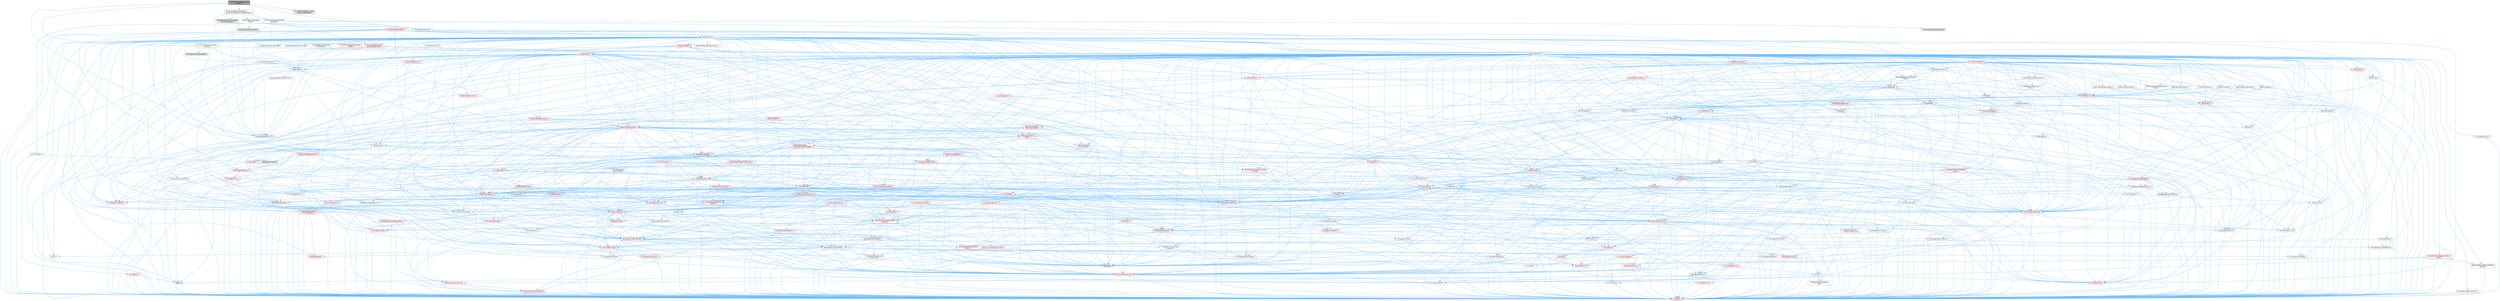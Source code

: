 digraph "EnvQueryGenerator_CurrentLocation.h"
{
 // INTERACTIVE_SVG=YES
 // LATEX_PDF_SIZE
  bgcolor="transparent";
  edge [fontname=Helvetica,fontsize=10,labelfontname=Helvetica,labelfontsize=10];
  node [fontname=Helvetica,fontsize=10,shape=box,height=0.2,width=0.4];
  Node1 [id="Node000001",label="EnvQueryGenerator_Current\lLocation.h",height=0.2,width=0.4,color="gray40", fillcolor="grey60", style="filled", fontcolor="black",tooltip=" "];
  Node1 -> Node2 [id="edge1_Node000001_Node000002",color="steelblue1",style="solid",tooltip=" "];
  Node2 [id="Node000002",label="UObject/ObjectMacros.h",height=0.2,width=0.4,color="grey40", fillcolor="white", style="filled",URL="$d8/d8d/ObjectMacros_8h.html",tooltip=" "];
  Node2 -> Node3 [id="edge2_Node000002_Node000003",color="steelblue1",style="solid",tooltip=" "];
  Node3 [id="Node000003",label="Misc/EnumClassFlags.h",height=0.2,width=0.4,color="grey40", fillcolor="white", style="filled",URL="$d8/de7/EnumClassFlags_8h.html",tooltip=" "];
  Node2 -> Node4 [id="edge3_Node000002_Node000004",color="steelblue1",style="solid",tooltip=" "];
  Node4 [id="Node000004",label="UObject/Script.h",height=0.2,width=0.4,color="grey40", fillcolor="white", style="filled",URL="$de/dc6/Script_8h.html",tooltip=" "];
  Node4 -> Node5 [id="edge4_Node000004_Node000005",color="steelblue1",style="solid",tooltip=" "];
  Node5 [id="Node000005",label="Delegates/Delegate.h",height=0.2,width=0.4,color="red", fillcolor="#FFF0F0", style="filled",URL="$d4/d80/Delegate_8h.html",tooltip=" "];
  Node5 -> Node6 [id="edge5_Node000005_Node000006",color="steelblue1",style="solid",tooltip=" "];
  Node6 [id="Node000006",label="CoreTypes.h",height=0.2,width=0.4,color="red", fillcolor="#FFF0F0", style="filled",URL="$dc/dec/CoreTypes_8h.html",tooltip=" "];
  Node5 -> Node20 [id="edge6_Node000005_Node000020",color="steelblue1",style="solid",tooltip=" "];
  Node20 [id="Node000020",label="Misc/AssertionMacros.h",height=0.2,width=0.4,color="red", fillcolor="#FFF0F0", style="filled",URL="$d0/dfa/AssertionMacros_8h.html",tooltip=" "];
  Node20 -> Node6 [id="edge7_Node000020_Node000006",color="steelblue1",style="solid",tooltip=" "];
  Node20 -> Node21 [id="edge8_Node000020_Node000021",color="steelblue1",style="solid",tooltip=" "];
  Node21 [id="Node000021",label="HAL/PlatformMisc.h",height=0.2,width=0.4,color="red", fillcolor="#FFF0F0", style="filled",URL="$d0/df5/PlatformMisc_8h.html",tooltip=" "];
  Node21 -> Node6 [id="edge9_Node000021_Node000006",color="steelblue1",style="solid",tooltip=" "];
  Node20 -> Node56 [id="edge10_Node000020_Node000056",color="steelblue1",style="solid",tooltip=" "];
  Node56 [id="Node000056",label="Templates/EnableIf.h",height=0.2,width=0.4,color="grey40", fillcolor="white", style="filled",URL="$d7/d60/EnableIf_8h.html",tooltip=" "];
  Node56 -> Node6 [id="edge11_Node000056_Node000006",color="steelblue1",style="solid",tooltip=" "];
  Node20 -> Node62 [id="edge12_Node000020_Node000062",color="steelblue1",style="solid",tooltip=" "];
  Node62 [id="Node000062",label="Misc/VarArgs.h",height=0.2,width=0.4,color="grey40", fillcolor="white", style="filled",URL="$d5/d6f/VarArgs_8h.html",tooltip=" "];
  Node62 -> Node6 [id="edge13_Node000062_Node000006",color="steelblue1",style="solid",tooltip=" "];
  Node20 -> Node69 [id="edge14_Node000020_Node000069",color="steelblue1",style="solid",tooltip=" "];
  Node69 [id="Node000069",label="atomic",height=0.2,width=0.4,color="grey60", fillcolor="#E0E0E0", style="filled",tooltip=" "];
  Node5 -> Node70 [id="edge15_Node000005_Node000070",color="steelblue1",style="solid",tooltip=" "];
  Node70 [id="Node000070",label="UObject/NameTypes.h",height=0.2,width=0.4,color="red", fillcolor="#FFF0F0", style="filled",URL="$d6/d35/NameTypes_8h.html",tooltip=" "];
  Node70 -> Node6 [id="edge16_Node000070_Node000006",color="steelblue1",style="solid",tooltip=" "];
  Node70 -> Node20 [id="edge17_Node000070_Node000020",color="steelblue1",style="solid",tooltip=" "];
  Node70 -> Node71 [id="edge18_Node000070_Node000071",color="steelblue1",style="solid",tooltip=" "];
  Node71 [id="Node000071",label="HAL/UnrealMemory.h",height=0.2,width=0.4,color="red", fillcolor="#FFF0F0", style="filled",URL="$d9/d96/UnrealMemory_8h.html",tooltip=" "];
  Node71 -> Node6 [id="edge19_Node000071_Node000006",color="steelblue1",style="solid",tooltip=" "];
  Node71 -> Node75 [id="edge20_Node000071_Node000075",color="steelblue1",style="solid",tooltip=" "];
  Node75 [id="Node000075",label="HAL/MemoryBase.h",height=0.2,width=0.4,color="red", fillcolor="#FFF0F0", style="filled",URL="$d6/d9f/MemoryBase_8h.html",tooltip=" "];
  Node75 -> Node6 [id="edge21_Node000075_Node000006",color="steelblue1",style="solid",tooltip=" "];
  Node75 -> Node49 [id="edge22_Node000075_Node000049",color="steelblue1",style="solid",tooltip=" "];
  Node49 [id="Node000049",label="HAL/PlatformAtomics.h",height=0.2,width=0.4,color="red", fillcolor="#FFF0F0", style="filled",URL="$d3/d36/PlatformAtomics_8h.html",tooltip=" "];
  Node49 -> Node6 [id="edge23_Node000049_Node000006",color="steelblue1",style="solid",tooltip=" "];
  Node75 -> Node33 [id="edge24_Node000075_Node000033",color="steelblue1",style="solid",tooltip=" "];
  Node33 [id="Node000033",label="HAL/PlatformCrt.h",height=0.2,width=0.4,color="red", fillcolor="#FFF0F0", style="filled",URL="$d8/d75/PlatformCrt_8h.html",tooltip=" "];
  Node75 -> Node76 [id="edge25_Node000075_Node000076",color="steelblue1",style="solid",tooltip=" "];
  Node76 [id="Node000076",label="Misc/Exec.h",height=0.2,width=0.4,color="grey40", fillcolor="white", style="filled",URL="$de/ddb/Exec_8h.html",tooltip=" "];
  Node76 -> Node6 [id="edge26_Node000076_Node000006",color="steelblue1",style="solid",tooltip=" "];
  Node76 -> Node20 [id="edge27_Node000076_Node000020",color="steelblue1",style="solid",tooltip=" "];
  Node75 -> Node77 [id="edge28_Node000075_Node000077",color="steelblue1",style="solid",tooltip=" "];
  Node77 [id="Node000077",label="Misc/OutputDevice.h",height=0.2,width=0.4,color="red", fillcolor="#FFF0F0", style="filled",URL="$d7/d32/OutputDevice_8h.html",tooltip=" "];
  Node77 -> Node28 [id="edge29_Node000077_Node000028",color="steelblue1",style="solid",tooltip=" "];
  Node28 [id="Node000028",label="CoreFwd.h",height=0.2,width=0.4,color="grey40", fillcolor="white", style="filled",URL="$d1/d1e/CoreFwd_8h.html",tooltip=" "];
  Node28 -> Node6 [id="edge30_Node000028_Node000006",color="steelblue1",style="solid",tooltip=" "];
  Node28 -> Node29 [id="edge31_Node000028_Node000029",color="steelblue1",style="solid",tooltip=" "];
  Node29 [id="Node000029",label="Containers/ContainersFwd.h",height=0.2,width=0.4,color="red", fillcolor="#FFF0F0", style="filled",URL="$d4/d0a/ContainersFwd_8h.html",tooltip=" "];
  Node29 -> Node6 [id="edge32_Node000029_Node000006",color="steelblue1",style="solid",tooltip=" "];
  Node29 -> Node26 [id="edge33_Node000029_Node000026",color="steelblue1",style="solid",tooltip=" "];
  Node26 [id="Node000026",label="Traits/IsContiguousContainer.h",height=0.2,width=0.4,color="red", fillcolor="#FFF0F0", style="filled",URL="$d5/d3c/IsContiguousContainer_8h.html",tooltip=" "];
  Node26 -> Node6 [id="edge34_Node000026_Node000006",color="steelblue1",style="solid",tooltip=" "];
  Node28 -> Node30 [id="edge35_Node000028_Node000030",color="steelblue1",style="solid",tooltip=" "];
  Node30 [id="Node000030",label="Math/MathFwd.h",height=0.2,width=0.4,color="red", fillcolor="#FFF0F0", style="filled",URL="$d2/d10/MathFwd_8h.html",tooltip=" "];
  Node28 -> Node31 [id="edge36_Node000028_Node000031",color="steelblue1",style="solid",tooltip=" "];
  Node31 [id="Node000031",label="UObject/UObjectHierarchy\lFwd.h",height=0.2,width=0.4,color="grey40", fillcolor="white", style="filled",URL="$d3/d13/UObjectHierarchyFwd_8h.html",tooltip=" "];
  Node77 -> Node6 [id="edge37_Node000077_Node000006",color="steelblue1",style="solid",tooltip=" "];
  Node77 -> Node78 [id="edge38_Node000077_Node000078",color="steelblue1",style="solid",tooltip=" "];
  Node78 [id="Node000078",label="Logging/LogVerbosity.h",height=0.2,width=0.4,color="grey40", fillcolor="white", style="filled",URL="$d2/d8f/LogVerbosity_8h.html",tooltip=" "];
  Node78 -> Node6 [id="edge39_Node000078_Node000006",color="steelblue1",style="solid",tooltip=" "];
  Node77 -> Node62 [id="edge40_Node000077_Node000062",color="steelblue1",style="solid",tooltip=" "];
  Node71 -> Node88 [id="edge41_Node000071_Node000088",color="steelblue1",style="solid",tooltip=" "];
  Node88 [id="Node000088",label="HAL/PlatformMemory.h",height=0.2,width=0.4,color="red", fillcolor="#FFF0F0", style="filled",URL="$de/d68/PlatformMemory_8h.html",tooltip=" "];
  Node88 -> Node6 [id="edge42_Node000088_Node000006",color="steelblue1",style="solid",tooltip=" "];
  Node71 -> Node91 [id="edge43_Node000071_Node000091",color="steelblue1",style="solid",tooltip=" "];
  Node91 [id="Node000091",label="Templates/IsPointer.h",height=0.2,width=0.4,color="grey40", fillcolor="white", style="filled",URL="$d7/d05/IsPointer_8h.html",tooltip=" "];
  Node91 -> Node6 [id="edge44_Node000091_Node000006",color="steelblue1",style="solid",tooltip=" "];
  Node70 -> Node92 [id="edge45_Node000070_Node000092",color="steelblue1",style="solid",tooltip=" "];
  Node92 [id="Node000092",label="Templates/UnrealTypeTraits.h",height=0.2,width=0.4,color="grey40", fillcolor="white", style="filled",URL="$d2/d2d/UnrealTypeTraits_8h.html",tooltip=" "];
  Node92 -> Node6 [id="edge46_Node000092_Node000006",color="steelblue1",style="solid",tooltip=" "];
  Node92 -> Node91 [id="edge47_Node000092_Node000091",color="steelblue1",style="solid",tooltip=" "];
  Node92 -> Node20 [id="edge48_Node000092_Node000020",color="steelblue1",style="solid",tooltip=" "];
  Node92 -> Node84 [id="edge49_Node000092_Node000084",color="steelblue1",style="solid",tooltip=" "];
  Node84 [id="Node000084",label="Templates/AndOrNot.h",height=0.2,width=0.4,color="grey40", fillcolor="white", style="filled",URL="$db/d0a/AndOrNot_8h.html",tooltip=" "];
  Node84 -> Node6 [id="edge50_Node000084_Node000006",color="steelblue1",style="solid",tooltip=" "];
  Node92 -> Node56 [id="edge51_Node000092_Node000056",color="steelblue1",style="solid",tooltip=" "];
  Node92 -> Node93 [id="edge52_Node000092_Node000093",color="steelblue1",style="solid",tooltip=" "];
  Node93 [id="Node000093",label="Templates/IsArithmetic.h",height=0.2,width=0.4,color="grey40", fillcolor="white", style="filled",URL="$d2/d5d/IsArithmetic_8h.html",tooltip=" "];
  Node93 -> Node6 [id="edge53_Node000093_Node000006",color="steelblue1",style="solid",tooltip=" "];
  Node92 -> Node59 [id="edge54_Node000092_Node000059",color="steelblue1",style="solid",tooltip=" "];
  Node59 [id="Node000059",label="IsEnum.h",height=0.2,width=0.4,color="grey40", fillcolor="white", style="filled",URL="$d4/de5/IsEnum_8h.html",tooltip=" "];
  Node92 -> Node94 [id="edge55_Node000092_Node000094",color="steelblue1",style="solid",tooltip=" "];
  Node94 [id="Node000094",label="Templates/Models.h",height=0.2,width=0.4,color="red", fillcolor="#FFF0F0", style="filled",URL="$d3/d0c/Models_8h.html",tooltip=" "];
  Node92 -> Node95 [id="edge56_Node000092_Node000095",color="steelblue1",style="solid",tooltip=" "];
  Node95 [id="Node000095",label="Templates/IsPODType.h",height=0.2,width=0.4,color="grey40", fillcolor="white", style="filled",URL="$d7/db1/IsPODType_8h.html",tooltip=" "];
  Node95 -> Node6 [id="edge57_Node000095_Node000006",color="steelblue1",style="solid",tooltip=" "];
  Node92 -> Node96 [id="edge58_Node000092_Node000096",color="steelblue1",style="solid",tooltip=" "];
  Node96 [id="Node000096",label="Templates/IsUECoreType.h",height=0.2,width=0.4,color="grey40", fillcolor="white", style="filled",URL="$d1/db8/IsUECoreType_8h.html",tooltip=" "];
  Node96 -> Node6 [id="edge59_Node000096_Node000006",color="steelblue1",style="solid",tooltip=" "];
  Node96 -> Node10 [id="edge60_Node000096_Node000010",color="steelblue1",style="solid",tooltip=" "];
  Node10 [id="Node000010",label="type_traits",height=0.2,width=0.4,color="grey60", fillcolor="#E0E0E0", style="filled",tooltip=" "];
  Node92 -> Node85 [id="edge61_Node000092_Node000085",color="steelblue1",style="solid",tooltip=" "];
  Node85 [id="Node000085",label="Templates/IsTriviallyCopy\lConstructible.h",height=0.2,width=0.4,color="grey40", fillcolor="white", style="filled",URL="$d3/d78/IsTriviallyCopyConstructible_8h.html",tooltip=" "];
  Node85 -> Node6 [id="edge62_Node000085_Node000006",color="steelblue1",style="solid",tooltip=" "];
  Node85 -> Node10 [id="edge63_Node000085_Node000010",color="steelblue1",style="solid",tooltip=" "];
  Node70 -> Node97 [id="edge64_Node000070_Node000097",color="steelblue1",style="solid",tooltip=" "];
  Node97 [id="Node000097",label="Templates/UnrealTemplate.h",height=0.2,width=0.4,color="red", fillcolor="#FFF0F0", style="filled",URL="$d4/d24/UnrealTemplate_8h.html",tooltip=" "];
  Node97 -> Node6 [id="edge65_Node000097_Node000006",color="steelblue1",style="solid",tooltip=" "];
  Node97 -> Node91 [id="edge66_Node000097_Node000091",color="steelblue1",style="solid",tooltip=" "];
  Node97 -> Node71 [id="edge67_Node000097_Node000071",color="steelblue1",style="solid",tooltip=" "];
  Node97 -> Node92 [id="edge68_Node000097_Node000092",color="steelblue1",style="solid",tooltip=" "];
  Node97 -> Node100 [id="edge69_Node000097_Node000100",color="steelblue1",style="solid",tooltip=" "];
  Node100 [id="Node000100",label="Templates/RemoveReference.h",height=0.2,width=0.4,color="grey40", fillcolor="white", style="filled",URL="$da/dbe/RemoveReference_8h.html",tooltip=" "];
  Node100 -> Node6 [id="edge70_Node000100_Node000006",color="steelblue1",style="solid",tooltip=" "];
  Node97 -> Node101 [id="edge71_Node000097_Node000101",color="steelblue1",style="solid",tooltip=" "];
  Node101 [id="Node000101",label="Templates/TypeCompatible\lBytes.h",height=0.2,width=0.4,color="red", fillcolor="#FFF0F0", style="filled",URL="$df/d0a/TypeCompatibleBytes_8h.html",tooltip=" "];
  Node101 -> Node6 [id="edge72_Node000101_Node000006",color="steelblue1",style="solid",tooltip=" "];
  Node101 -> Node10 [id="edge73_Node000101_Node000010",color="steelblue1",style="solid",tooltip=" "];
  Node97 -> Node26 [id="edge74_Node000097_Node000026",color="steelblue1",style="solid",tooltip=" "];
  Node97 -> Node10 [id="edge75_Node000097_Node000010",color="steelblue1",style="solid",tooltip=" "];
  Node70 -> Node103 [id="edge76_Node000070_Node000103",color="steelblue1",style="solid",tooltip=" "];
  Node103 [id="Node000103",label="Containers/UnrealString.h",height=0.2,width=0.4,color="red", fillcolor="#FFF0F0", style="filled",URL="$d5/dba/UnrealString_8h.html",tooltip=" "];
  Node70 -> Node107 [id="edge77_Node000070_Node000107",color="steelblue1",style="solid",tooltip=" "];
  Node107 [id="Node000107",label="HAL/CriticalSection.h",height=0.2,width=0.4,color="red", fillcolor="#FFF0F0", style="filled",URL="$d6/d90/CriticalSection_8h.html",tooltip=" "];
  Node70 -> Node110 [id="edge78_Node000070_Node000110",color="steelblue1",style="solid",tooltip=" "];
  Node110 [id="Node000110",label="Containers/StringConv.h",height=0.2,width=0.4,color="red", fillcolor="#FFF0F0", style="filled",URL="$d3/ddf/StringConv_8h.html",tooltip=" "];
  Node110 -> Node6 [id="edge79_Node000110_Node000006",color="steelblue1",style="solid",tooltip=" "];
  Node110 -> Node20 [id="edge80_Node000110_Node000020",color="steelblue1",style="solid",tooltip=" "];
  Node110 -> Node111 [id="edge81_Node000110_Node000111",color="steelblue1",style="solid",tooltip=" "];
  Node111 [id="Node000111",label="Containers/ContainerAllocation\lPolicies.h",height=0.2,width=0.4,color="red", fillcolor="#FFF0F0", style="filled",URL="$d7/dff/ContainerAllocationPolicies_8h.html",tooltip=" "];
  Node111 -> Node6 [id="edge82_Node000111_Node000006",color="steelblue1",style="solid",tooltip=" "];
  Node111 -> Node111 [id="edge83_Node000111_Node000111",color="steelblue1",style="solid",tooltip=" "];
  Node111 -> Node113 [id="edge84_Node000111_Node000113",color="steelblue1",style="solid",tooltip=" "];
  Node113 [id="Node000113",label="HAL/PlatformMath.h",height=0.2,width=0.4,color="red", fillcolor="#FFF0F0", style="filled",URL="$dc/d53/PlatformMath_8h.html",tooltip=" "];
  Node113 -> Node6 [id="edge85_Node000113_Node000006",color="steelblue1",style="solid",tooltip=" "];
  Node111 -> Node71 [id="edge86_Node000111_Node000071",color="steelblue1",style="solid",tooltip=" "];
  Node111 -> Node43 [id="edge87_Node000111_Node000043",color="steelblue1",style="solid",tooltip=" "];
  Node43 [id="Node000043",label="Math/NumericLimits.h",height=0.2,width=0.4,color="grey40", fillcolor="white", style="filled",URL="$df/d1b/NumericLimits_8h.html",tooltip=" "];
  Node43 -> Node6 [id="edge88_Node000043_Node000006",color="steelblue1",style="solid",tooltip=" "];
  Node111 -> Node20 [id="edge89_Node000111_Node000020",color="steelblue1",style="solid",tooltip=" "];
  Node111 -> Node122 [id="edge90_Node000111_Node000122",color="steelblue1",style="solid",tooltip=" "];
  Node122 [id="Node000122",label="Templates/MemoryOps.h",height=0.2,width=0.4,color="red", fillcolor="#FFF0F0", style="filled",URL="$db/dea/MemoryOps_8h.html",tooltip=" "];
  Node122 -> Node6 [id="edge91_Node000122_Node000006",color="steelblue1",style="solid",tooltip=" "];
  Node122 -> Node71 [id="edge92_Node000122_Node000071",color="steelblue1",style="solid",tooltip=" "];
  Node122 -> Node86 [id="edge93_Node000122_Node000086",color="steelblue1",style="solid",tooltip=" "];
  Node86 [id="Node000086",label="Templates/IsTriviallyCopy\lAssignable.h",height=0.2,width=0.4,color="grey40", fillcolor="white", style="filled",URL="$d2/df2/IsTriviallyCopyAssignable_8h.html",tooltip=" "];
  Node86 -> Node6 [id="edge94_Node000086_Node000006",color="steelblue1",style="solid",tooltip=" "];
  Node86 -> Node10 [id="edge95_Node000086_Node000010",color="steelblue1",style="solid",tooltip=" "];
  Node122 -> Node85 [id="edge96_Node000122_Node000085",color="steelblue1",style="solid",tooltip=" "];
  Node122 -> Node92 [id="edge97_Node000122_Node000092",color="steelblue1",style="solid",tooltip=" "];
  Node122 -> Node10 [id="edge98_Node000122_Node000010",color="steelblue1",style="solid",tooltip=" "];
  Node111 -> Node101 [id="edge99_Node000111_Node000101",color="steelblue1",style="solid",tooltip=" "];
  Node111 -> Node10 [id="edge100_Node000111_Node000010",color="steelblue1",style="solid",tooltip=" "];
  Node110 -> Node123 [id="edge101_Node000110_Node000123",color="steelblue1",style="solid",tooltip=" "];
  Node123 [id="Node000123",label="Containers/Array.h",height=0.2,width=0.4,color="red", fillcolor="#FFF0F0", style="filled",URL="$df/dd0/Array_8h.html",tooltip=" "];
  Node123 -> Node6 [id="edge102_Node000123_Node000006",color="steelblue1",style="solid",tooltip=" "];
  Node123 -> Node20 [id="edge103_Node000123_Node000020",color="steelblue1",style="solid",tooltip=" "];
  Node123 -> Node71 [id="edge104_Node000123_Node000071",color="steelblue1",style="solid",tooltip=" "];
  Node123 -> Node92 [id="edge105_Node000123_Node000092",color="steelblue1",style="solid",tooltip=" "];
  Node123 -> Node97 [id="edge106_Node000123_Node000097",color="steelblue1",style="solid",tooltip=" "];
  Node123 -> Node111 [id="edge107_Node000123_Node000111",color="steelblue1",style="solid",tooltip=" "];
  Node123 -> Node130 [id="edge108_Node000123_Node000130",color="steelblue1",style="solid",tooltip=" "];
  Node130 [id="Node000130",label="Serialization/Archive.h",height=0.2,width=0.4,color="red", fillcolor="#FFF0F0", style="filled",URL="$d7/d3b/Archive_8h.html",tooltip=" "];
  Node130 -> Node28 [id="edge109_Node000130_Node000028",color="steelblue1",style="solid",tooltip=" "];
  Node130 -> Node6 [id="edge110_Node000130_Node000006",color="steelblue1",style="solid",tooltip=" "];
  Node130 -> Node131 [id="edge111_Node000130_Node000131",color="steelblue1",style="solid",tooltip=" "];
  Node131 [id="Node000131",label="HAL/PlatformProperties.h",height=0.2,width=0.4,color="red", fillcolor="#FFF0F0", style="filled",URL="$d9/db0/PlatformProperties_8h.html",tooltip=" "];
  Node131 -> Node6 [id="edge112_Node000131_Node000006",color="steelblue1",style="solid",tooltip=" "];
  Node130 -> Node134 [id="edge113_Node000130_Node000134",color="steelblue1",style="solid",tooltip=" "];
  Node134 [id="Node000134",label="Internationalization\l/TextNamespaceFwd.h",height=0.2,width=0.4,color="grey40", fillcolor="white", style="filled",URL="$d8/d97/TextNamespaceFwd_8h.html",tooltip=" "];
  Node134 -> Node6 [id="edge114_Node000134_Node000006",color="steelblue1",style="solid",tooltip=" "];
  Node130 -> Node30 [id="edge115_Node000130_Node000030",color="steelblue1",style="solid",tooltip=" "];
  Node130 -> Node20 [id="edge116_Node000130_Node000020",color="steelblue1",style="solid",tooltip=" "];
  Node130 -> Node135 [id="edge117_Node000130_Node000135",color="steelblue1",style="solid",tooltip=" "];
  Node135 [id="Node000135",label="Misc/EngineVersionBase.h",height=0.2,width=0.4,color="grey40", fillcolor="white", style="filled",URL="$d5/d2b/EngineVersionBase_8h.html",tooltip=" "];
  Node135 -> Node6 [id="edge118_Node000135_Node000006",color="steelblue1",style="solid",tooltip=" "];
  Node130 -> Node62 [id="edge119_Node000130_Node000062",color="steelblue1",style="solid",tooltip=" "];
  Node130 -> Node56 [id="edge120_Node000130_Node000056",color="steelblue1",style="solid",tooltip=" "];
  Node130 -> Node138 [id="edge121_Node000130_Node000138",color="steelblue1",style="solid",tooltip=" "];
  Node138 [id="Node000138",label="Templates/IsEnumClass.h",height=0.2,width=0.4,color="grey40", fillcolor="white", style="filled",URL="$d7/d15/IsEnumClass_8h.html",tooltip=" "];
  Node138 -> Node6 [id="edge122_Node000138_Node000006",color="steelblue1",style="solid",tooltip=" "];
  Node138 -> Node84 [id="edge123_Node000138_Node000084",color="steelblue1",style="solid",tooltip=" "];
  Node130 -> Node97 [id="edge124_Node000130_Node000097",color="steelblue1",style="solid",tooltip=" "];
  Node130 -> Node139 [id="edge125_Node000130_Node000139",color="steelblue1",style="solid",tooltip=" "];
  Node139 [id="Node000139",label="UObject/ObjectVersion.h",height=0.2,width=0.4,color="grey40", fillcolor="white", style="filled",URL="$da/d63/ObjectVersion_8h.html",tooltip=" "];
  Node139 -> Node6 [id="edge126_Node000139_Node000006",color="steelblue1",style="solid",tooltip=" "];
  Node123 -> Node167 [id="edge127_Node000123_Node000167",color="steelblue1",style="solid",tooltip=" "];
  Node167 [id="Node000167",label="Concepts/GetTypeHashable.h",height=0.2,width=0.4,color="grey40", fillcolor="white", style="filled",URL="$d3/da2/GetTypeHashable_8h.html",tooltip=" "];
  Node167 -> Node6 [id="edge128_Node000167_Node000006",color="steelblue1",style="solid",tooltip=" "];
  Node167 -> Node145 [id="edge129_Node000167_Node000145",color="steelblue1",style="solid",tooltip=" "];
  Node145 [id="Node000145",label="Templates/TypeHash.h",height=0.2,width=0.4,color="red", fillcolor="#FFF0F0", style="filled",URL="$d1/d62/TypeHash_8h.html",tooltip=" "];
  Node145 -> Node6 [id="edge130_Node000145_Node000006",color="steelblue1",style="solid",tooltip=" "];
  Node145 -> Node146 [id="edge131_Node000145_Node000146",color="steelblue1",style="solid",tooltip=" "];
  Node146 [id="Node000146",label="Misc/Crc.h",height=0.2,width=0.4,color="red", fillcolor="#FFF0F0", style="filled",URL="$d4/dd2/Crc_8h.html",tooltip=" "];
  Node146 -> Node6 [id="edge132_Node000146_Node000006",color="steelblue1",style="solid",tooltip=" "];
  Node146 -> Node73 [id="edge133_Node000146_Node000073",color="steelblue1",style="solid",tooltip=" "];
  Node73 [id="Node000073",label="HAL/PlatformString.h",height=0.2,width=0.4,color="red", fillcolor="#FFF0F0", style="filled",URL="$db/db5/PlatformString_8h.html",tooltip=" "];
  Node73 -> Node6 [id="edge134_Node000073_Node000006",color="steelblue1",style="solid",tooltip=" "];
  Node146 -> Node20 [id="edge135_Node000146_Node000020",color="steelblue1",style="solid",tooltip=" "];
  Node146 -> Node147 [id="edge136_Node000146_Node000147",color="steelblue1",style="solid",tooltip=" "];
  Node147 [id="Node000147",label="Misc/CString.h",height=0.2,width=0.4,color="red", fillcolor="#FFF0F0", style="filled",URL="$d2/d49/CString_8h.html",tooltip=" "];
  Node147 -> Node6 [id="edge137_Node000147_Node000006",color="steelblue1",style="solid",tooltip=" "];
  Node147 -> Node33 [id="edge138_Node000147_Node000033",color="steelblue1",style="solid",tooltip=" "];
  Node147 -> Node73 [id="edge139_Node000147_Node000073",color="steelblue1",style="solid",tooltip=" "];
  Node147 -> Node20 [id="edge140_Node000147_Node000020",color="steelblue1",style="solid",tooltip=" "];
  Node147 -> Node148 [id="edge141_Node000147_Node000148",color="steelblue1",style="solid",tooltip=" "];
  Node148 [id="Node000148",label="Misc/Char.h",height=0.2,width=0.4,color="red", fillcolor="#FFF0F0", style="filled",URL="$d0/d58/Char_8h.html",tooltip=" "];
  Node148 -> Node6 [id="edge142_Node000148_Node000006",color="steelblue1",style="solid",tooltip=" "];
  Node148 -> Node10 [id="edge143_Node000148_Node000010",color="steelblue1",style="solid",tooltip=" "];
  Node147 -> Node62 [id="edge144_Node000147_Node000062",color="steelblue1",style="solid",tooltip=" "];
  Node146 -> Node148 [id="edge145_Node000146_Node000148",color="steelblue1",style="solid",tooltip=" "];
  Node146 -> Node92 [id="edge146_Node000146_Node000092",color="steelblue1",style="solid",tooltip=" "];
  Node145 -> Node10 [id="edge147_Node000145_Node000010",color="steelblue1",style="solid",tooltip=" "];
  Node123 -> Node156 [id="edge148_Node000123_Node000156",color="steelblue1",style="solid",tooltip=" "];
  Node156 [id="Node000156",label="Templates/Invoke.h",height=0.2,width=0.4,color="red", fillcolor="#FFF0F0", style="filled",URL="$d7/deb/Invoke_8h.html",tooltip=" "];
  Node156 -> Node6 [id="edge149_Node000156_Node000006",color="steelblue1",style="solid",tooltip=" "];
  Node156 -> Node97 [id="edge150_Node000156_Node000097",color="steelblue1",style="solid",tooltip=" "];
  Node156 -> Node10 [id="edge151_Node000156_Node000010",color="steelblue1",style="solid",tooltip=" "];
  Node123 -> Node161 [id="edge152_Node000123_Node000161",color="steelblue1",style="solid",tooltip=" "];
  Node161 [id="Node000161",label="Templates/Less.h",height=0.2,width=0.4,color="grey40", fillcolor="white", style="filled",URL="$de/dc8/Less_8h.html",tooltip=" "];
  Node161 -> Node6 [id="edge153_Node000161_Node000006",color="steelblue1",style="solid",tooltip=" "];
  Node161 -> Node97 [id="edge154_Node000161_Node000097",color="steelblue1",style="solid",tooltip=" "];
  Node123 -> Node169 [id="edge155_Node000123_Node000169",color="steelblue1",style="solid",tooltip=" "];
  Node169 [id="Node000169",label="Templates/Sorting.h",height=0.2,width=0.4,color="red", fillcolor="#FFF0F0", style="filled",URL="$d3/d9e/Sorting_8h.html",tooltip=" "];
  Node169 -> Node6 [id="edge156_Node000169_Node000006",color="steelblue1",style="solid",tooltip=" "];
  Node169 -> Node113 [id="edge157_Node000169_Node000113",color="steelblue1",style="solid",tooltip=" "];
  Node169 -> Node161 [id="edge158_Node000169_Node000161",color="steelblue1",style="solid",tooltip=" "];
  Node123 -> Node173 [id="edge159_Node000123_Node000173",color="steelblue1",style="solid",tooltip=" "];
  Node173 [id="Node000173",label="Templates/AlignmentTemplates.h",height=0.2,width=0.4,color="red", fillcolor="#FFF0F0", style="filled",URL="$dd/d32/AlignmentTemplates_8h.html",tooltip=" "];
  Node173 -> Node6 [id="edge160_Node000173_Node000006",color="steelblue1",style="solid",tooltip=" "];
  Node173 -> Node91 [id="edge161_Node000173_Node000091",color="steelblue1",style="solid",tooltip=" "];
  Node123 -> Node10 [id="edge162_Node000123_Node000010",color="steelblue1",style="solid",tooltip=" "];
  Node110 -> Node147 [id="edge163_Node000110_Node000147",color="steelblue1",style="solid",tooltip=" "];
  Node110 -> Node174 [id="edge164_Node000110_Node000174",color="steelblue1",style="solid",tooltip=" "];
  Node174 [id="Node000174",label="Templates/IsArray.h",height=0.2,width=0.4,color="grey40", fillcolor="white", style="filled",URL="$d8/d8d/IsArray_8h.html",tooltip=" "];
  Node174 -> Node6 [id="edge165_Node000174_Node000006",color="steelblue1",style="solid",tooltip=" "];
  Node110 -> Node97 [id="edge166_Node000110_Node000097",color="steelblue1",style="solid",tooltip=" "];
  Node110 -> Node92 [id="edge167_Node000110_Node000092",color="steelblue1",style="solid",tooltip=" "];
  Node110 -> Node26 [id="edge168_Node000110_Node000026",color="steelblue1",style="solid",tooltip=" "];
  Node110 -> Node10 [id="edge169_Node000110_Node000010",color="steelblue1",style="solid",tooltip=" "];
  Node70 -> Node23 [id="edge170_Node000070_Node000023",color="steelblue1",style="solid",tooltip=" "];
  Node23 [id="Node000023",label="Containers/StringFwd.h",height=0.2,width=0.4,color="red", fillcolor="#FFF0F0", style="filled",URL="$df/d37/StringFwd_8h.html",tooltip=" "];
  Node23 -> Node6 [id="edge171_Node000023_Node000006",color="steelblue1",style="solid",tooltip=" "];
  Node23 -> Node26 [id="edge172_Node000023_Node000026",color="steelblue1",style="solid",tooltip=" "];
  Node70 -> Node175 [id="edge173_Node000070_Node000175",color="steelblue1",style="solid",tooltip=" "];
  Node175 [id="Node000175",label="UObject/UnrealNames.h",height=0.2,width=0.4,color="red", fillcolor="#FFF0F0", style="filled",URL="$d8/db1/UnrealNames_8h.html",tooltip=" "];
  Node175 -> Node6 [id="edge174_Node000175_Node000006",color="steelblue1",style="solid",tooltip=" "];
  Node5 -> Node183 [id="edge175_Node000005_Node000183",color="steelblue1",style="solid",tooltip=" "];
  Node183 [id="Node000183",label="Templates/SharedPointer.h",height=0.2,width=0.4,color="red", fillcolor="#FFF0F0", style="filled",URL="$d2/d17/SharedPointer_8h.html",tooltip=" "];
  Node183 -> Node6 [id="edge176_Node000183_Node000006",color="steelblue1",style="solid",tooltip=" "];
  Node183 -> Node184 [id="edge177_Node000183_Node000184",color="steelblue1",style="solid",tooltip=" "];
  Node184 [id="Node000184",label="Templates/PointerIsConvertible\lFromTo.h",height=0.2,width=0.4,color="red", fillcolor="#FFF0F0", style="filled",URL="$d6/d65/PointerIsConvertibleFromTo_8h.html",tooltip=" "];
  Node184 -> Node6 [id="edge178_Node000184_Node000006",color="steelblue1",style="solid",tooltip=" "];
  Node184 -> Node10 [id="edge179_Node000184_Node000010",color="steelblue1",style="solid",tooltip=" "];
  Node183 -> Node20 [id="edge180_Node000183_Node000020",color="steelblue1",style="solid",tooltip=" "];
  Node183 -> Node71 [id="edge181_Node000183_Node000071",color="steelblue1",style="solid",tooltip=" "];
  Node183 -> Node123 [id="edge182_Node000183_Node000123",color="steelblue1",style="solid",tooltip=" "];
  Node183 -> Node185 [id="edge183_Node000183_Node000185",color="steelblue1",style="solid",tooltip=" "];
  Node185 [id="Node000185",label="Containers/Map.h",height=0.2,width=0.4,color="red", fillcolor="#FFF0F0", style="filled",URL="$df/d79/Map_8h.html",tooltip=" "];
  Node185 -> Node6 [id="edge184_Node000185_Node000006",color="steelblue1",style="solid",tooltip=" "];
  Node185 -> Node186 [id="edge185_Node000185_Node000186",color="steelblue1",style="solid",tooltip=" "];
  Node186 [id="Node000186",label="Algo/Reverse.h",height=0.2,width=0.4,color="grey40", fillcolor="white", style="filled",URL="$d5/d93/Reverse_8h.html",tooltip=" "];
  Node186 -> Node6 [id="edge186_Node000186_Node000006",color="steelblue1",style="solid",tooltip=" "];
  Node186 -> Node97 [id="edge187_Node000186_Node000097",color="steelblue1",style="solid",tooltip=" "];
  Node185 -> Node187 [id="edge188_Node000185_Node000187",color="steelblue1",style="solid",tooltip=" "];
  Node187 [id="Node000187",label="Containers/Set.h",height=0.2,width=0.4,color="red", fillcolor="#FFF0F0", style="filled",URL="$d4/d45/Set_8h.html",tooltip=" "];
  Node187 -> Node111 [id="edge189_Node000187_Node000111",color="steelblue1",style="solid",tooltip=" "];
  Node187 -> Node189 [id="edge190_Node000187_Node000189",color="steelblue1",style="solid",tooltip=" "];
  Node189 [id="Node000189",label="Containers/SparseArray.h",height=0.2,width=0.4,color="red", fillcolor="#FFF0F0", style="filled",URL="$d5/dbf/SparseArray_8h.html",tooltip=" "];
  Node189 -> Node6 [id="edge191_Node000189_Node000006",color="steelblue1",style="solid",tooltip=" "];
  Node189 -> Node20 [id="edge192_Node000189_Node000020",color="steelblue1",style="solid",tooltip=" "];
  Node189 -> Node71 [id="edge193_Node000189_Node000071",color="steelblue1",style="solid",tooltip=" "];
  Node189 -> Node92 [id="edge194_Node000189_Node000092",color="steelblue1",style="solid",tooltip=" "];
  Node189 -> Node97 [id="edge195_Node000189_Node000097",color="steelblue1",style="solid",tooltip=" "];
  Node189 -> Node111 [id="edge196_Node000189_Node000111",color="steelblue1",style="solid",tooltip=" "];
  Node189 -> Node161 [id="edge197_Node000189_Node000161",color="steelblue1",style="solid",tooltip=" "];
  Node189 -> Node123 [id="edge198_Node000189_Node000123",color="steelblue1",style="solid",tooltip=" "];
  Node189 -> Node172 [id="edge199_Node000189_Node000172",color="steelblue1",style="solid",tooltip=" "];
  Node172 [id="Node000172",label="Math/UnrealMathUtility.h",height=0.2,width=0.4,color="red", fillcolor="#FFF0F0", style="filled",URL="$db/db8/UnrealMathUtility_8h.html",tooltip=" "];
  Node172 -> Node6 [id="edge200_Node000172_Node000006",color="steelblue1",style="solid",tooltip=" "];
  Node172 -> Node20 [id="edge201_Node000172_Node000020",color="steelblue1",style="solid",tooltip=" "];
  Node172 -> Node113 [id="edge202_Node000172_Node000113",color="steelblue1",style="solid",tooltip=" "];
  Node172 -> Node30 [id="edge203_Node000172_Node000030",color="steelblue1",style="solid",tooltip=" "];
  Node189 -> Node190 [id="edge204_Node000189_Node000190",color="steelblue1",style="solid",tooltip=" "];
  Node190 [id="Node000190",label="Containers/ScriptArray.h",height=0.2,width=0.4,color="red", fillcolor="#FFF0F0", style="filled",URL="$dc/daf/ScriptArray_8h.html",tooltip=" "];
  Node190 -> Node6 [id="edge205_Node000190_Node000006",color="steelblue1",style="solid",tooltip=" "];
  Node190 -> Node20 [id="edge206_Node000190_Node000020",color="steelblue1",style="solid",tooltip=" "];
  Node190 -> Node71 [id="edge207_Node000190_Node000071",color="steelblue1",style="solid",tooltip=" "];
  Node190 -> Node111 [id="edge208_Node000190_Node000111",color="steelblue1",style="solid",tooltip=" "];
  Node190 -> Node123 [id="edge209_Node000190_Node000123",color="steelblue1",style="solid",tooltip=" "];
  Node189 -> Node191 [id="edge210_Node000189_Node000191",color="steelblue1",style="solid",tooltip=" "];
  Node191 [id="Node000191",label="Containers/BitArray.h",height=0.2,width=0.4,color="red", fillcolor="#FFF0F0", style="filled",URL="$d1/de4/BitArray_8h.html",tooltip=" "];
  Node191 -> Node111 [id="edge211_Node000191_Node000111",color="steelblue1",style="solid",tooltip=" "];
  Node191 -> Node6 [id="edge212_Node000191_Node000006",color="steelblue1",style="solid",tooltip=" "];
  Node191 -> Node49 [id="edge213_Node000191_Node000049",color="steelblue1",style="solid",tooltip=" "];
  Node191 -> Node71 [id="edge214_Node000191_Node000071",color="steelblue1",style="solid",tooltip=" "];
  Node191 -> Node172 [id="edge215_Node000191_Node000172",color="steelblue1",style="solid",tooltip=" "];
  Node191 -> Node20 [id="edge216_Node000191_Node000020",color="steelblue1",style="solid",tooltip=" "];
  Node191 -> Node3 [id="edge217_Node000191_Node000003",color="steelblue1",style="solid",tooltip=" "];
  Node191 -> Node130 [id="edge218_Node000191_Node000130",color="steelblue1",style="solid",tooltip=" "];
  Node191 -> Node56 [id="edge219_Node000191_Node000056",color="steelblue1",style="solid",tooltip=" "];
  Node191 -> Node156 [id="edge220_Node000191_Node000156",color="steelblue1",style="solid",tooltip=" "];
  Node191 -> Node97 [id="edge221_Node000191_Node000097",color="steelblue1",style="solid",tooltip=" "];
  Node191 -> Node92 [id="edge222_Node000191_Node000092",color="steelblue1",style="solid",tooltip=" "];
  Node189 -> Node192 [id="edge223_Node000189_Node000192",color="steelblue1",style="solid",tooltip=" "];
  Node192 [id="Node000192",label="Serialization/Structured\lArchive.h",height=0.2,width=0.4,color="red", fillcolor="#FFF0F0", style="filled",URL="$d9/d1e/StructuredArchive_8h.html",tooltip=" "];
  Node192 -> Node123 [id="edge224_Node000192_Node000123",color="steelblue1",style="solid",tooltip=" "];
  Node192 -> Node111 [id="edge225_Node000192_Node000111",color="steelblue1",style="solid",tooltip=" "];
  Node192 -> Node6 [id="edge226_Node000192_Node000006",color="steelblue1",style="solid",tooltip=" "];
  Node192 -> Node130 [id="edge227_Node000192_Node000130",color="steelblue1",style="solid",tooltip=" "];
  Node192 -> Node196 [id="edge228_Node000192_Node000196",color="steelblue1",style="solid",tooltip=" "];
  Node196 [id="Node000196",label="Serialization/Structured\lArchiveAdapters.h",height=0.2,width=0.4,color="red", fillcolor="#FFF0F0", style="filled",URL="$d3/de1/StructuredArchiveAdapters_8h.html",tooltip=" "];
  Node196 -> Node6 [id="edge229_Node000196_Node000006",color="steelblue1",style="solid",tooltip=" "];
  Node196 -> Node94 [id="edge230_Node000196_Node000094",color="steelblue1",style="solid",tooltip=" "];
  Node196 -> Node203 [id="edge231_Node000196_Node000203",color="steelblue1",style="solid",tooltip=" "];
  Node203 [id="Node000203",label="Templates/UniqueObj.h",height=0.2,width=0.4,color="grey40", fillcolor="white", style="filled",URL="$da/d95/UniqueObj_8h.html",tooltip=" "];
  Node203 -> Node6 [id="edge232_Node000203_Node000006",color="steelblue1",style="solid",tooltip=" "];
  Node203 -> Node204 [id="edge233_Node000203_Node000204",color="steelblue1",style="solid",tooltip=" "];
  Node204 [id="Node000204",label="Templates/UniquePtr.h",height=0.2,width=0.4,color="red", fillcolor="#FFF0F0", style="filled",URL="$de/d1a/UniquePtr_8h.html",tooltip=" "];
  Node204 -> Node6 [id="edge234_Node000204_Node000006",color="steelblue1",style="solid",tooltip=" "];
  Node204 -> Node97 [id="edge235_Node000204_Node000097",color="steelblue1",style="solid",tooltip=" "];
  Node204 -> Node174 [id="edge236_Node000204_Node000174",color="steelblue1",style="solid",tooltip=" "];
  Node204 -> Node205 [id="edge237_Node000204_Node000205",color="steelblue1",style="solid",tooltip=" "];
  Node205 [id="Node000205",label="Templates/RemoveExtent.h",height=0.2,width=0.4,color="grey40", fillcolor="white", style="filled",URL="$dc/de9/RemoveExtent_8h.html",tooltip=" "];
  Node205 -> Node6 [id="edge238_Node000205_Node000006",color="steelblue1",style="solid",tooltip=" "];
  Node204 -> Node10 [id="edge239_Node000204_Node000010",color="steelblue1",style="solid",tooltip=" "];
  Node192 -> Node203 [id="edge240_Node000192_Node000203",color="steelblue1",style="solid",tooltip=" "];
  Node189 -> Node103 [id="edge241_Node000189_Node000103",color="steelblue1",style="solid",tooltip=" "];
  Node187 -> Node29 [id="edge242_Node000187_Node000029",color="steelblue1",style="solid",tooltip=" "];
  Node187 -> Node172 [id="edge243_Node000187_Node000172",color="steelblue1",style="solid",tooltip=" "];
  Node187 -> Node20 [id="edge244_Node000187_Node000020",color="steelblue1",style="solid",tooltip=" "];
  Node187 -> Node207 [id="edge245_Node000187_Node000207",color="steelblue1",style="solid",tooltip=" "];
  Node207 [id="Node000207",label="Misc/StructBuilder.h",height=0.2,width=0.4,color="grey40", fillcolor="white", style="filled",URL="$d9/db3/StructBuilder_8h.html",tooltip=" "];
  Node207 -> Node6 [id="edge246_Node000207_Node000006",color="steelblue1",style="solid",tooltip=" "];
  Node207 -> Node172 [id="edge247_Node000207_Node000172",color="steelblue1",style="solid",tooltip=" "];
  Node207 -> Node173 [id="edge248_Node000207_Node000173",color="steelblue1",style="solid",tooltip=" "];
  Node187 -> Node192 [id="edge249_Node000187_Node000192",color="steelblue1",style="solid",tooltip=" "];
  Node187 -> Node208 [id="edge250_Node000187_Node000208",color="steelblue1",style="solid",tooltip=" "];
  Node208 [id="Node000208",label="Templates/Function.h",height=0.2,width=0.4,color="red", fillcolor="#FFF0F0", style="filled",URL="$df/df5/Function_8h.html",tooltip=" "];
  Node208 -> Node6 [id="edge251_Node000208_Node000006",color="steelblue1",style="solid",tooltip=" "];
  Node208 -> Node20 [id="edge252_Node000208_Node000020",color="steelblue1",style="solid",tooltip=" "];
  Node208 -> Node71 [id="edge253_Node000208_Node000071",color="steelblue1",style="solid",tooltip=" "];
  Node208 -> Node92 [id="edge254_Node000208_Node000092",color="steelblue1",style="solid",tooltip=" "];
  Node208 -> Node156 [id="edge255_Node000208_Node000156",color="steelblue1",style="solid",tooltip=" "];
  Node208 -> Node97 [id="edge256_Node000208_Node000097",color="steelblue1",style="solid",tooltip=" "];
  Node208 -> Node172 [id="edge257_Node000208_Node000172",color="steelblue1",style="solid",tooltip=" "];
  Node208 -> Node10 [id="edge258_Node000208_Node000010",color="steelblue1",style="solid",tooltip=" "];
  Node187 -> Node169 [id="edge259_Node000187_Node000169",color="steelblue1",style="solid",tooltip=" "];
  Node187 -> Node145 [id="edge260_Node000187_Node000145",color="steelblue1",style="solid",tooltip=" "];
  Node187 -> Node97 [id="edge261_Node000187_Node000097",color="steelblue1",style="solid",tooltip=" "];
  Node187 -> Node10 [id="edge262_Node000187_Node000010",color="steelblue1",style="solid",tooltip=" "];
  Node185 -> Node103 [id="edge263_Node000185_Node000103",color="steelblue1",style="solid",tooltip=" "];
  Node185 -> Node20 [id="edge264_Node000185_Node000020",color="steelblue1",style="solid",tooltip=" "];
  Node185 -> Node207 [id="edge265_Node000185_Node000207",color="steelblue1",style="solid",tooltip=" "];
  Node185 -> Node208 [id="edge266_Node000185_Node000208",color="steelblue1",style="solid",tooltip=" "];
  Node185 -> Node169 [id="edge267_Node000185_Node000169",color="steelblue1",style="solid",tooltip=" "];
  Node185 -> Node211 [id="edge268_Node000185_Node000211",color="steelblue1",style="solid",tooltip=" "];
  Node211 [id="Node000211",label="Templates/Tuple.h",height=0.2,width=0.4,color="red", fillcolor="#FFF0F0", style="filled",URL="$d2/d4f/Tuple_8h.html",tooltip=" "];
  Node211 -> Node6 [id="edge269_Node000211_Node000006",color="steelblue1",style="solid",tooltip=" "];
  Node211 -> Node97 [id="edge270_Node000211_Node000097",color="steelblue1",style="solid",tooltip=" "];
  Node211 -> Node212 [id="edge271_Node000211_Node000212",color="steelblue1",style="solid",tooltip=" "];
  Node212 [id="Node000212",label="Delegates/IntegerSequence.h",height=0.2,width=0.4,color="grey40", fillcolor="white", style="filled",URL="$d2/dcc/IntegerSequence_8h.html",tooltip=" "];
  Node212 -> Node6 [id="edge272_Node000212_Node000006",color="steelblue1",style="solid",tooltip=" "];
  Node211 -> Node156 [id="edge273_Node000211_Node000156",color="steelblue1",style="solid",tooltip=" "];
  Node211 -> Node192 [id="edge274_Node000211_Node000192",color="steelblue1",style="solid",tooltip=" "];
  Node211 -> Node145 [id="edge275_Node000211_Node000145",color="steelblue1",style="solid",tooltip=" "];
  Node211 -> Node10 [id="edge276_Node000211_Node000010",color="steelblue1",style="solid",tooltip=" "];
  Node185 -> Node97 [id="edge277_Node000185_Node000097",color="steelblue1",style="solid",tooltip=" "];
  Node185 -> Node92 [id="edge278_Node000185_Node000092",color="steelblue1",style="solid",tooltip=" "];
  Node185 -> Node10 [id="edge279_Node000185_Node000010",color="steelblue1",style="solid",tooltip=" "];
  Node183 -> Node214 [id="edge280_Node000183_Node000214",color="steelblue1",style="solid",tooltip=" "];
  Node214 [id="Node000214",label="CoreGlobals.h",height=0.2,width=0.4,color="red", fillcolor="#FFF0F0", style="filled",URL="$d5/d8c/CoreGlobals_8h.html",tooltip=" "];
  Node214 -> Node103 [id="edge281_Node000214_Node000103",color="steelblue1",style="solid",tooltip=" "];
  Node214 -> Node6 [id="edge282_Node000214_Node000006",color="steelblue1",style="solid",tooltip=" "];
  Node214 -> Node215 [id="edge283_Node000214_Node000215",color="steelblue1",style="solid",tooltip=" "];
  Node215 [id="Node000215",label="HAL/PlatformTLS.h",height=0.2,width=0.4,color="red", fillcolor="#FFF0F0", style="filled",URL="$d0/def/PlatformTLS_8h.html",tooltip=" "];
  Node215 -> Node6 [id="edge284_Node000215_Node000006",color="steelblue1",style="solid",tooltip=" "];
  Node214 -> Node218 [id="edge285_Node000214_Node000218",color="steelblue1",style="solid",tooltip=" "];
  Node218 [id="Node000218",label="Logging/LogMacros.h",height=0.2,width=0.4,color="red", fillcolor="#FFF0F0", style="filled",URL="$d0/d16/LogMacros_8h.html",tooltip=" "];
  Node218 -> Node103 [id="edge286_Node000218_Node000103",color="steelblue1",style="solid",tooltip=" "];
  Node218 -> Node6 [id="edge287_Node000218_Node000006",color="steelblue1",style="solid",tooltip=" "];
  Node218 -> Node219 [id="edge288_Node000218_Node000219",color="steelblue1",style="solid",tooltip=" "];
  Node219 [id="Node000219",label="Logging/LogCategory.h",height=0.2,width=0.4,color="grey40", fillcolor="white", style="filled",URL="$d9/d36/LogCategory_8h.html",tooltip=" "];
  Node219 -> Node6 [id="edge289_Node000219_Node000006",color="steelblue1",style="solid",tooltip=" "];
  Node219 -> Node78 [id="edge290_Node000219_Node000078",color="steelblue1",style="solid",tooltip=" "];
  Node219 -> Node70 [id="edge291_Node000219_Node000070",color="steelblue1",style="solid",tooltip=" "];
  Node218 -> Node78 [id="edge292_Node000218_Node000078",color="steelblue1",style="solid",tooltip=" "];
  Node218 -> Node20 [id="edge293_Node000218_Node000020",color="steelblue1",style="solid",tooltip=" "];
  Node218 -> Node62 [id="edge294_Node000218_Node000062",color="steelblue1",style="solid",tooltip=" "];
  Node218 -> Node56 [id="edge295_Node000218_Node000056",color="steelblue1",style="solid",tooltip=" "];
  Node218 -> Node10 [id="edge296_Node000218_Node000010",color="steelblue1",style="solid",tooltip=" "];
  Node214 -> Node3 [id="edge297_Node000214_Node000003",color="steelblue1",style="solid",tooltip=" "];
  Node214 -> Node77 [id="edge298_Node000214_Node000077",color="steelblue1",style="solid",tooltip=" "];
  Node214 -> Node70 [id="edge299_Node000214_Node000070",color="steelblue1",style="solid",tooltip=" "];
  Node214 -> Node69 [id="edge300_Node000214_Node000069",color="steelblue1",style="solid",tooltip=" "];
  Node5 -> Node226 [id="edge301_Node000005_Node000226",color="steelblue1",style="solid",tooltip=" "];
  Node226 [id="Node000226",label="UObject/WeakObjectPtrTemplates.h",height=0.2,width=0.4,color="red", fillcolor="#FFF0F0", style="filled",URL="$d8/d3b/WeakObjectPtrTemplates_8h.html",tooltip=" "];
  Node226 -> Node6 [id="edge302_Node000226_Node000006",color="steelblue1",style="solid",tooltip=" "];
  Node226 -> Node185 [id="edge303_Node000226_Node000185",color="steelblue1",style="solid",tooltip=" "];
  Node226 -> Node10 [id="edge304_Node000226_Node000010",color="steelblue1",style="solid",tooltip=" "];
  Node5 -> Node229 [id="edge305_Node000005_Node000229",color="steelblue1",style="solid",tooltip=" "];
  Node229 [id="Node000229",label="Delegates/MulticastDelegate\lBase.h",height=0.2,width=0.4,color="red", fillcolor="#FFF0F0", style="filled",URL="$db/d16/MulticastDelegateBase_8h.html",tooltip=" "];
  Node229 -> Node6 [id="edge306_Node000229_Node000006",color="steelblue1",style="solid",tooltip=" "];
  Node229 -> Node111 [id="edge307_Node000229_Node000111",color="steelblue1",style="solid",tooltip=" "];
  Node229 -> Node123 [id="edge308_Node000229_Node000123",color="steelblue1",style="solid",tooltip=" "];
  Node229 -> Node172 [id="edge309_Node000229_Node000172",color="steelblue1",style="solid",tooltip=" "];
  Node229 -> Node230 [id="edge310_Node000229_Node000230",color="steelblue1",style="solid",tooltip=" "];
  Node230 [id="Node000230",label="Delegates/IDelegateInstance.h",height=0.2,width=0.4,color="grey40", fillcolor="white", style="filled",URL="$d2/d10/IDelegateInstance_8h.html",tooltip=" "];
  Node230 -> Node6 [id="edge311_Node000230_Node000006",color="steelblue1",style="solid",tooltip=" "];
  Node230 -> Node145 [id="edge312_Node000230_Node000145",color="steelblue1",style="solid",tooltip=" "];
  Node230 -> Node70 [id="edge313_Node000230_Node000070",color="steelblue1",style="solid",tooltip=" "];
  Node230 -> Node231 [id="edge314_Node000230_Node000231",color="steelblue1",style="solid",tooltip=" "];
  Node231 [id="Node000231",label="Delegates/DelegateSettings.h",height=0.2,width=0.4,color="grey40", fillcolor="white", style="filled",URL="$d0/d97/DelegateSettings_8h.html",tooltip=" "];
  Node231 -> Node6 [id="edge315_Node000231_Node000006",color="steelblue1",style="solid",tooltip=" "];
  Node229 -> Node232 [id="edge316_Node000229_Node000232",color="steelblue1",style="solid",tooltip=" "];
  Node232 [id="Node000232",label="Delegates/DelegateBase.h",height=0.2,width=0.4,color="red", fillcolor="#FFF0F0", style="filled",URL="$da/d67/DelegateBase_8h.html",tooltip=" "];
  Node232 -> Node6 [id="edge317_Node000232_Node000006",color="steelblue1",style="solid",tooltip=" "];
  Node232 -> Node111 [id="edge318_Node000232_Node000111",color="steelblue1",style="solid",tooltip=" "];
  Node232 -> Node172 [id="edge319_Node000232_Node000172",color="steelblue1",style="solid",tooltip=" "];
  Node232 -> Node70 [id="edge320_Node000232_Node000070",color="steelblue1",style="solid",tooltip=" "];
  Node232 -> Node231 [id="edge321_Node000232_Node000231",color="steelblue1",style="solid",tooltip=" "];
  Node232 -> Node230 [id="edge322_Node000232_Node000230",color="steelblue1",style="solid",tooltip=" "];
  Node5 -> Node212 [id="edge323_Node000005_Node000212",color="steelblue1",style="solid",tooltip=" "];
  Node4 -> Node244 [id="edge324_Node000004_Node000244",color="steelblue1",style="solid",tooltip=" "];
  Node244 [id="Node000244",label="HAL/ThreadSingleton.h",height=0.2,width=0.4,color="red", fillcolor="#FFF0F0", style="filled",URL="$d0/dd5/ThreadSingleton_8h.html",tooltip=" "];
  Node244 -> Node6 [id="edge325_Node000244_Node000006",color="steelblue1",style="solid",tooltip=" "];
  Node244 -> Node208 [id="edge326_Node000244_Node000208",color="steelblue1",style="solid",tooltip=" "];
  Node244 -> Node215 [id="edge327_Node000244_Node000215",color="steelblue1",style="solid",tooltip=" "];
  Node4 -> Node246 [id="edge328_Node000004_Node000246",color="steelblue1",style="solid",tooltip=" "];
  Node246 [id="Node000246",label="Stats/Stats.h",height=0.2,width=0.4,color="red", fillcolor="#FFF0F0", style="filled",URL="$dc/d09/Stats_8h.html",tooltip=" "];
  Node246 -> Node214 [id="edge329_Node000246_Node000214",color="steelblue1",style="solid",tooltip=" "];
  Node246 -> Node6 [id="edge330_Node000246_Node000006",color="steelblue1",style="solid",tooltip=" "];
  Node4 -> Node3 [id="edge331_Node000004_Node000003",color="steelblue1",style="solid",tooltip=" "];
  Node4 -> Node272 [id="edge332_Node000004_Node000272",color="steelblue1",style="solid",tooltip=" "];
  Node272 [id="Node000272",label="Misc/CoreMisc.h",height=0.2,width=0.4,color="red", fillcolor="#FFF0F0", style="filled",URL="$d8/d97/CoreMisc_8h.html",tooltip=" "];
  Node272 -> Node123 [id="edge333_Node000272_Node000123",color="steelblue1",style="solid",tooltip=" "];
  Node272 -> Node111 [id="edge334_Node000272_Node000111",color="steelblue1",style="solid",tooltip=" "];
  Node272 -> Node185 [id="edge335_Node000272_Node000185",color="steelblue1",style="solid",tooltip=" "];
  Node272 -> Node103 [id="edge336_Node000272_Node000103",color="steelblue1",style="solid",tooltip=" "];
  Node272 -> Node214 [id="edge337_Node000272_Node000214",color="steelblue1",style="solid",tooltip=" "];
  Node272 -> Node6 [id="edge338_Node000272_Node000006",color="steelblue1",style="solid",tooltip=" "];
  Node272 -> Node131 [id="edge339_Node000272_Node000131",color="steelblue1",style="solid",tooltip=" "];
  Node272 -> Node244 [id="edge340_Node000272_Node000244",color="steelblue1",style="solid",tooltip=" "];
  Node272 -> Node78 [id="edge341_Node000272_Node000078",color="steelblue1",style="solid",tooltip=" "];
  Node272 -> Node273 [id="edge342_Node000272_Node000273",color="steelblue1",style="solid",tooltip=" "];
  Node273 [id="Node000273",label="Math/IntPoint.h",height=0.2,width=0.4,color="red", fillcolor="#FFF0F0", style="filled",URL="$d3/df7/IntPoint_8h.html",tooltip=" "];
  Node273 -> Node6 [id="edge343_Node000273_Node000006",color="steelblue1",style="solid",tooltip=" "];
  Node273 -> Node20 [id="edge344_Node000273_Node000020",color="steelblue1",style="solid",tooltip=" "];
  Node273 -> Node264 [id="edge345_Node000273_Node000264",color="steelblue1",style="solid",tooltip=" "];
  Node264 [id="Node000264",label="Misc/Parse.h",height=0.2,width=0.4,color="red", fillcolor="#FFF0F0", style="filled",URL="$dc/d71/Parse_8h.html",tooltip=" "];
  Node264 -> Node23 [id="edge346_Node000264_Node000023",color="steelblue1",style="solid",tooltip=" "];
  Node264 -> Node103 [id="edge347_Node000264_Node000103",color="steelblue1",style="solid",tooltip=" "];
  Node264 -> Node6 [id="edge348_Node000264_Node000006",color="steelblue1",style="solid",tooltip=" "];
  Node264 -> Node33 [id="edge349_Node000264_Node000033",color="steelblue1",style="solid",tooltip=" "];
  Node264 -> Node3 [id="edge350_Node000264_Node000003",color="steelblue1",style="solid",tooltip=" "];
  Node264 -> Node208 [id="edge351_Node000264_Node000208",color="steelblue1",style="solid",tooltip=" "];
  Node273 -> Node30 [id="edge352_Node000273_Node000030",color="steelblue1",style="solid",tooltip=" "];
  Node273 -> Node172 [id="edge353_Node000273_Node000172",color="steelblue1",style="solid",tooltip=" "];
  Node273 -> Node103 [id="edge354_Node000273_Node000103",color="steelblue1",style="solid",tooltip=" "];
  Node273 -> Node192 [id="edge355_Node000273_Node000192",color="steelblue1",style="solid",tooltip=" "];
  Node273 -> Node145 [id="edge356_Node000273_Node000145",color="steelblue1",style="solid",tooltip=" "];
  Node272 -> Node76 [id="edge357_Node000272_Node000076",color="steelblue1",style="solid",tooltip=" "];
  Node272 -> Node208 [id="edge358_Node000272_Node000208",color="steelblue1",style="solid",tooltip=" "];
  Node272 -> Node70 [id="edge359_Node000272_Node000070",color="steelblue1",style="solid",tooltip=" "];
  Node4 -> Node275 [id="edge360_Node000004_Node000275",color="steelblue1",style="solid",tooltip=" "];
  Node275 [id="Node000275",label="Memory/VirtualStackAllocator.h",height=0.2,width=0.4,color="red", fillcolor="#FFF0F0", style="filled",URL="$d0/d0c/VirtualStackAllocator_8h.html",tooltip=" "];
  Node275 -> Node33 [id="edge361_Node000275_Node000033",color="steelblue1",style="solid",tooltip=" "];
  Node275 -> Node88 [id="edge362_Node000275_Node000088",color="steelblue1",style="solid",tooltip=" "];
  Node275 -> Node20 [id="edge363_Node000275_Node000020",color="steelblue1",style="solid",tooltip=" "];
  Node1 -> Node276 [id="edge364_Node000001_Node000276",color="steelblue1",style="solid",tooltip=" "];
  Node276 [id="Node000276",label="Templates/SubclassOf.h",height=0.2,width=0.4,color="grey40", fillcolor="white", style="filled",URL="$d5/db4/SubclassOf_8h.html",tooltip=" "];
  Node276 -> Node277 [id="edge365_Node000276_Node000277",color="steelblue1",style="solid",tooltip=" "];
  Node277 [id="Node000277",label="UObject/Class.h",height=0.2,width=0.4,color="grey40", fillcolor="white", style="filled",URL="$d4/d05/Class_8h.html",tooltip=" "];
  Node277 -> Node167 [id="edge366_Node000277_Node000167",color="steelblue1",style="solid",tooltip=" "];
  Node277 -> Node142 [id="edge367_Node000277_Node000142",color="steelblue1",style="solid",tooltip=" "];
  Node142 [id="Node000142",label="Concepts/StaticClassProvider.h",height=0.2,width=0.4,color="grey40", fillcolor="white", style="filled",URL="$dd/d83/StaticClassProvider_8h.html",tooltip=" "];
  Node277 -> Node143 [id="edge368_Node000277_Node000143",color="steelblue1",style="solid",tooltip=" "];
  Node143 [id="Node000143",label="Concepts/StaticStructProvider.h",height=0.2,width=0.4,color="grey40", fillcolor="white", style="filled",URL="$d5/d77/StaticStructProvider_8h.html",tooltip=" "];
  Node277 -> Node278 [id="edge369_Node000277_Node000278",color="steelblue1",style="solid",tooltip=" "];
  Node278 [id="Node000278",label="Concepts/StructSerializable\lWithDefaults.h",height=0.2,width=0.4,color="grey40", fillcolor="white", style="filled",URL="$d5/ddc/StructSerializableWithDefaults_8h.html",tooltip=" "];
  Node277 -> Node123 [id="edge370_Node000277_Node000123",color="steelblue1",style="solid",tooltip=" "];
  Node277 -> Node144 [id="edge371_Node000277_Node000144",color="steelblue1",style="solid",tooltip=" "];
  Node144 [id="Node000144",label="Containers/EnumAsByte.h",height=0.2,width=0.4,color="grey40", fillcolor="white", style="filled",URL="$d6/d9a/EnumAsByte_8h.html",tooltip=" "];
  Node144 -> Node6 [id="edge372_Node000144_Node000006",color="steelblue1",style="solid",tooltip=" "];
  Node144 -> Node95 [id="edge373_Node000144_Node000095",color="steelblue1",style="solid",tooltip=" "];
  Node144 -> Node145 [id="edge374_Node000144_Node000145",color="steelblue1",style="solid",tooltip=" "];
  Node277 -> Node185 [id="edge375_Node000277_Node000185",color="steelblue1",style="solid",tooltip=" "];
  Node277 -> Node187 [id="edge376_Node000277_Node000187",color="steelblue1",style="solid",tooltip=" "];
  Node277 -> Node23 [id="edge377_Node000277_Node000023",color="steelblue1",style="solid",tooltip=" "];
  Node277 -> Node103 [id="edge378_Node000277_Node000103",color="steelblue1",style="solid",tooltip=" "];
  Node277 -> Node6 [id="edge379_Node000277_Node000006",color="steelblue1",style="solid",tooltip=" "];
  Node277 -> Node279 [id="edge380_Node000277_Node000279",color="steelblue1",style="solid",tooltip=" "];
  Node279 [id="Node000279",label="Async/Mutex.h",height=0.2,width=0.4,color="red", fillcolor="#FFF0F0", style="filled",URL="$de/db1/Mutex_8h.html",tooltip=" "];
  Node279 -> Node6 [id="edge381_Node000279_Node000006",color="steelblue1",style="solid",tooltip=" "];
  Node279 -> Node69 [id="edge382_Node000279_Node000069",color="steelblue1",style="solid",tooltip=" "];
  Node277 -> Node281 [id="edge383_Node000277_Node000281",color="steelblue1",style="solid",tooltip=" "];
  Node281 [id="Node000281",label="Async/UniqueLock.h",height=0.2,width=0.4,color="red", fillcolor="#FFF0F0", style="filled",URL="$da/dc6/UniqueLock_8h.html",tooltip=" "];
  Node281 -> Node20 [id="edge384_Node000281_Node000020",color="steelblue1",style="solid",tooltip=" "];
  Node277 -> Node107 [id="edge385_Node000277_Node000107",color="steelblue1",style="solid",tooltip=" "];
  Node277 -> Node33 [id="edge386_Node000277_Node000033",color="steelblue1",style="solid",tooltip=" "];
  Node277 -> Node71 [id="edge387_Node000277_Node000071",color="steelblue1",style="solid",tooltip=" "];
  Node277 -> Node282 [id="edge388_Node000277_Node000282",color="steelblue1",style="solid",tooltip=" "];
  Node282 [id="Node000282",label="Internationalization\l/Text.h",height=0.2,width=0.4,color="red", fillcolor="#FFF0F0", style="filled",URL="$d6/d35/Text_8h.html",tooltip=" "];
  Node282 -> Node6 [id="edge389_Node000282_Node000006",color="steelblue1",style="solid",tooltip=" "];
  Node282 -> Node49 [id="edge390_Node000282_Node000049",color="steelblue1",style="solid",tooltip=" "];
  Node282 -> Node20 [id="edge391_Node000282_Node000020",color="steelblue1",style="solid",tooltip=" "];
  Node282 -> Node3 [id="edge392_Node000282_Node000003",color="steelblue1",style="solid",tooltip=" "];
  Node282 -> Node92 [id="edge393_Node000282_Node000092",color="steelblue1",style="solid",tooltip=" "];
  Node282 -> Node123 [id="edge394_Node000282_Node000123",color="steelblue1",style="solid",tooltip=" "];
  Node282 -> Node103 [id="edge395_Node000282_Node000103",color="steelblue1",style="solid",tooltip=" "];
  Node282 -> Node144 [id="edge396_Node000282_Node000144",color="steelblue1",style="solid",tooltip=" "];
  Node282 -> Node183 [id="edge397_Node000282_Node000183",color="steelblue1",style="solid",tooltip=" "];
  Node282 -> Node286 [id="edge398_Node000282_Node000286",color="steelblue1",style="solid",tooltip=" "];
  Node286 [id="Node000286",label="Internationalization\l/CulturePointer.h",height=0.2,width=0.4,color="grey40", fillcolor="white", style="filled",URL="$d6/dbe/CulturePointer_8h.html",tooltip=" "];
  Node286 -> Node6 [id="edge399_Node000286_Node000006",color="steelblue1",style="solid",tooltip=" "];
  Node286 -> Node183 [id="edge400_Node000286_Node000183",color="steelblue1",style="solid",tooltip=" "];
  Node282 -> Node288 [id="edge401_Node000282_Node000288",color="steelblue1",style="solid",tooltip=" "];
  Node288 [id="Node000288",label="Internationalization\l/TextLocalizationManager.h",height=0.2,width=0.4,color="red", fillcolor="#FFF0F0", style="filled",URL="$d5/d2e/TextLocalizationManager_8h.html",tooltip=" "];
  Node288 -> Node123 [id="edge402_Node000288_Node000123",color="steelblue1",style="solid",tooltip=" "];
  Node288 -> Node111 [id="edge403_Node000288_Node000111",color="steelblue1",style="solid",tooltip=" "];
  Node288 -> Node185 [id="edge404_Node000288_Node000185",color="steelblue1",style="solid",tooltip=" "];
  Node288 -> Node187 [id="edge405_Node000288_Node000187",color="steelblue1",style="solid",tooltip=" "];
  Node288 -> Node103 [id="edge406_Node000288_Node000103",color="steelblue1",style="solid",tooltip=" "];
  Node288 -> Node6 [id="edge407_Node000288_Node000006",color="steelblue1",style="solid",tooltip=" "];
  Node288 -> Node5 [id="edge408_Node000288_Node000005",color="steelblue1",style="solid",tooltip=" "];
  Node288 -> Node107 [id="edge409_Node000288_Node000107",color="steelblue1",style="solid",tooltip=" "];
  Node288 -> Node146 [id="edge410_Node000288_Node000146",color="steelblue1",style="solid",tooltip=" "];
  Node288 -> Node3 [id="edge411_Node000288_Node000003",color="steelblue1",style="solid",tooltip=" "];
  Node288 -> Node208 [id="edge412_Node000288_Node000208",color="steelblue1",style="solid",tooltip=" "];
  Node288 -> Node183 [id="edge413_Node000288_Node000183",color="steelblue1",style="solid",tooltip=" "];
  Node288 -> Node69 [id="edge414_Node000288_Node000069",color="steelblue1",style="solid",tooltip=" "];
  Node282 -> Node200 [id="edge415_Node000282_Node000200",color="steelblue1",style="solid",tooltip=" "];
  Node200 [id="Node000200",label="Misc/Optional.h",height=0.2,width=0.4,color="red", fillcolor="#FFF0F0", style="filled",URL="$d2/dae/Optional_8h.html",tooltip=" "];
  Node200 -> Node6 [id="edge416_Node000200_Node000006",color="steelblue1",style="solid",tooltip=" "];
  Node200 -> Node20 [id="edge417_Node000200_Node000020",color="steelblue1",style="solid",tooltip=" "];
  Node200 -> Node122 [id="edge418_Node000200_Node000122",color="steelblue1",style="solid",tooltip=" "];
  Node200 -> Node97 [id="edge419_Node000200_Node000097",color="steelblue1",style="solid",tooltip=" "];
  Node200 -> Node130 [id="edge420_Node000200_Node000130",color="steelblue1",style="solid",tooltip=" "];
  Node282 -> Node204 [id="edge421_Node000282_Node000204",color="steelblue1",style="solid",tooltip=" "];
  Node282 -> Node10 [id="edge422_Node000282_Node000010",color="steelblue1",style="solid",tooltip=" "];
  Node277 -> Node219 [id="edge423_Node000277_Node000219",color="steelblue1",style="solid",tooltip=" "];
  Node277 -> Node218 [id="edge424_Node000277_Node000218",color="steelblue1",style="solid",tooltip=" "];
  Node277 -> Node78 [id="edge425_Node000277_Node000078",color="steelblue1",style="solid",tooltip=" "];
  Node277 -> Node296 [id="edge426_Node000277_Node000296",color="steelblue1",style="solid",tooltip=" "];
  Node296 [id="Node000296",label="Math/Box2D.h",height=0.2,width=0.4,color="red", fillcolor="#FFF0F0", style="filled",URL="$d3/d1c/Box2D_8h.html",tooltip=" "];
  Node296 -> Node123 [id="edge427_Node000296_Node000123",color="steelblue1",style="solid",tooltip=" "];
  Node296 -> Node103 [id="edge428_Node000296_Node000103",color="steelblue1",style="solid",tooltip=" "];
  Node296 -> Node6 [id="edge429_Node000296_Node000006",color="steelblue1",style="solid",tooltip=" "];
  Node296 -> Node30 [id="edge430_Node000296_Node000030",color="steelblue1",style="solid",tooltip=" "];
  Node296 -> Node172 [id="edge431_Node000296_Node000172",color="steelblue1",style="solid",tooltip=" "];
  Node296 -> Node297 [id="edge432_Node000296_Node000297",color="steelblue1",style="solid",tooltip=" "];
  Node297 [id="Node000297",label="Math/Vector2D.h",height=0.2,width=0.4,color="red", fillcolor="#FFF0F0", style="filled",URL="$d3/db0/Vector2D_8h.html",tooltip=" "];
  Node297 -> Node6 [id="edge433_Node000297_Node000006",color="steelblue1",style="solid",tooltip=" "];
  Node297 -> Node30 [id="edge434_Node000297_Node000030",color="steelblue1",style="solid",tooltip=" "];
  Node297 -> Node20 [id="edge435_Node000297_Node000020",color="steelblue1",style="solid",tooltip=" "];
  Node297 -> Node146 [id="edge436_Node000297_Node000146",color="steelblue1",style="solid",tooltip=" "];
  Node297 -> Node172 [id="edge437_Node000297_Node000172",color="steelblue1",style="solid",tooltip=" "];
  Node297 -> Node103 [id="edge438_Node000297_Node000103",color="steelblue1",style="solid",tooltip=" "];
  Node297 -> Node264 [id="edge439_Node000297_Node000264",color="steelblue1",style="solid",tooltip=" "];
  Node297 -> Node273 [id="edge440_Node000297_Node000273",color="steelblue1",style="solid",tooltip=" "];
  Node297 -> Node218 [id="edge441_Node000297_Node000218",color="steelblue1",style="solid",tooltip=" "];
  Node297 -> Node10 [id="edge442_Node000297_Node000010",color="steelblue1",style="solid",tooltip=" "];
  Node296 -> Node20 [id="edge443_Node000296_Node000020",color="steelblue1",style="solid",tooltip=" "];
  Node296 -> Node130 [id="edge444_Node000296_Node000130",color="steelblue1",style="solid",tooltip=" "];
  Node296 -> Node96 [id="edge445_Node000296_Node000096",color="steelblue1",style="solid",tooltip=" "];
  Node296 -> Node92 [id="edge446_Node000296_Node000092",color="steelblue1",style="solid",tooltip=" "];
  Node296 -> Node70 [id="edge447_Node000296_Node000070",color="steelblue1",style="solid",tooltip=" "];
  Node296 -> Node175 [id="edge448_Node000296_Node000175",color="steelblue1",style="solid",tooltip=" "];
  Node277 -> Node301 [id="edge449_Node000277_Node000301",color="steelblue1",style="solid",tooltip=" "];
  Node301 [id="Node000301",label="Math/InterpCurvePoint.h",height=0.2,width=0.4,color="red", fillcolor="#FFF0F0", style="filled",URL="$d7/db8/InterpCurvePoint_8h.html",tooltip=" "];
  Node301 -> Node6 [id="edge450_Node000301_Node000006",color="steelblue1",style="solid",tooltip=" "];
  Node301 -> Node71 [id="edge451_Node000301_Node000071",color="steelblue1",style="solid",tooltip=" "];
  Node301 -> Node172 [id="edge452_Node000301_Node000172",color="steelblue1",style="solid",tooltip=" "];
  Node301 -> Node297 [id="edge453_Node000301_Node000297",color="steelblue1",style="solid",tooltip=" "];
  Node301 -> Node144 [id="edge454_Node000301_Node000144",color="steelblue1",style="solid",tooltip=" "];
  Node301 -> Node302 [id="edge455_Node000301_Node000302",color="steelblue1",style="solid",tooltip=" "];
  Node302 [id="Node000302",label="Math/Vector.h",height=0.2,width=0.4,color="red", fillcolor="#FFF0F0", style="filled",URL="$d6/dbe/Vector_8h.html",tooltip=" "];
  Node302 -> Node6 [id="edge456_Node000302_Node000006",color="steelblue1",style="solid",tooltip=" "];
  Node302 -> Node20 [id="edge457_Node000302_Node000020",color="steelblue1",style="solid",tooltip=" "];
  Node302 -> Node30 [id="edge458_Node000302_Node000030",color="steelblue1",style="solid",tooltip=" "];
  Node302 -> Node43 [id="edge459_Node000302_Node000043",color="steelblue1",style="solid",tooltip=" "];
  Node302 -> Node146 [id="edge460_Node000302_Node000146",color="steelblue1",style="solid",tooltip=" "];
  Node302 -> Node172 [id="edge461_Node000302_Node000172",color="steelblue1",style="solid",tooltip=" "];
  Node302 -> Node103 [id="edge462_Node000302_Node000103",color="steelblue1",style="solid",tooltip=" "];
  Node302 -> Node264 [id="edge463_Node000302_Node000264",color="steelblue1",style="solid",tooltip=" "];
  Node302 -> Node273 [id="edge464_Node000302_Node000273",color="steelblue1",style="solid",tooltip=" "];
  Node302 -> Node218 [id="edge465_Node000302_Node000218",color="steelblue1",style="solid",tooltip=" "];
  Node302 -> Node297 [id="edge466_Node000302_Node000297",color="steelblue1",style="solid",tooltip=" "];
  Node302 -> Node304 [id="edge467_Node000302_Node000304",color="steelblue1",style="solid",tooltip=" "];
  Node304 [id="Node000304",label="Misc/ByteSwap.h",height=0.2,width=0.4,color="grey40", fillcolor="white", style="filled",URL="$dc/dd7/ByteSwap_8h.html",tooltip=" "];
  Node304 -> Node6 [id="edge468_Node000304_Node000006",color="steelblue1",style="solid",tooltip=" "];
  Node304 -> Node33 [id="edge469_Node000304_Node000033",color="steelblue1",style="solid",tooltip=" "];
  Node302 -> Node282 [id="edge470_Node000302_Node000282",color="steelblue1",style="solid",tooltip=" "];
  Node302 -> Node305 [id="edge471_Node000302_Node000305",color="steelblue1",style="solid",tooltip=" "];
  Node305 [id="Node000305",label="Internationalization\l/Internationalization.h",height=0.2,width=0.4,color="red", fillcolor="#FFF0F0", style="filled",URL="$da/de4/Internationalization_8h.html",tooltip=" "];
  Node305 -> Node123 [id="edge472_Node000305_Node000123",color="steelblue1",style="solid",tooltip=" "];
  Node305 -> Node103 [id="edge473_Node000305_Node000103",color="steelblue1",style="solid",tooltip=" "];
  Node305 -> Node6 [id="edge474_Node000305_Node000006",color="steelblue1",style="solid",tooltip=" "];
  Node305 -> Node5 [id="edge475_Node000305_Node000005",color="steelblue1",style="solid",tooltip=" "];
  Node305 -> Node286 [id="edge476_Node000305_Node000286",color="steelblue1",style="solid",tooltip=" "];
  Node305 -> Node282 [id="edge477_Node000305_Node000282",color="steelblue1",style="solid",tooltip=" "];
  Node305 -> Node183 [id="edge478_Node000305_Node000183",color="steelblue1",style="solid",tooltip=" "];
  Node305 -> Node211 [id="edge479_Node000305_Node000211",color="steelblue1",style="solid",tooltip=" "];
  Node305 -> Node203 [id="edge480_Node000305_Node000203",color="steelblue1",style="solid",tooltip=" "];
  Node305 -> Node70 [id="edge481_Node000305_Node000070",color="steelblue1",style="solid",tooltip=" "];
  Node302 -> Node306 [id="edge482_Node000302_Node000306",color="steelblue1",style="solid",tooltip=" "];
  Node306 [id="Node000306",label="Math/IntVector.h",height=0.2,width=0.4,color="red", fillcolor="#FFF0F0", style="filled",URL="$d7/d44/IntVector_8h.html",tooltip=" "];
  Node306 -> Node6 [id="edge483_Node000306_Node000006",color="steelblue1",style="solid",tooltip=" "];
  Node306 -> Node146 [id="edge484_Node000306_Node000146",color="steelblue1",style="solid",tooltip=" "];
  Node306 -> Node264 [id="edge485_Node000306_Node000264",color="steelblue1",style="solid",tooltip=" "];
  Node306 -> Node30 [id="edge486_Node000306_Node000030",color="steelblue1",style="solid",tooltip=" "];
  Node306 -> Node172 [id="edge487_Node000306_Node000172",color="steelblue1",style="solid",tooltip=" "];
  Node306 -> Node103 [id="edge488_Node000306_Node000103",color="steelblue1",style="solid",tooltip=" "];
  Node306 -> Node192 [id="edge489_Node000306_Node000192",color="steelblue1",style="solid",tooltip=" "];
  Node302 -> Node307 [id="edge490_Node000302_Node000307",color="steelblue1",style="solid",tooltip=" "];
  Node307 [id="Node000307",label="Math/Axis.h",height=0.2,width=0.4,color="grey40", fillcolor="white", style="filled",URL="$dd/dbb/Axis_8h.html",tooltip=" "];
  Node307 -> Node6 [id="edge491_Node000307_Node000006",color="steelblue1",style="solid",tooltip=" "];
  Node302 -> Node139 [id="edge492_Node000302_Node000139",color="steelblue1",style="solid",tooltip=" "];
  Node302 -> Node10 [id="edge493_Node000302_Node000010",color="steelblue1",style="solid",tooltip=" "];
  Node301 -> Node308 [id="edge494_Node000301_Node000308",color="steelblue1",style="solid",tooltip=" "];
  Node308 [id="Node000308",label="Math/Quat.h",height=0.2,width=0.4,color="red", fillcolor="#FFF0F0", style="filled",URL="$d9/de9/Quat_8h.html",tooltip=" "];
  Node308 -> Node6 [id="edge495_Node000308_Node000006",color="steelblue1",style="solid",tooltip=" "];
  Node308 -> Node20 [id="edge496_Node000308_Node000020",color="steelblue1",style="solid",tooltip=" "];
  Node308 -> Node172 [id="edge497_Node000308_Node000172",color="steelblue1",style="solid",tooltip=" "];
  Node308 -> Node103 [id="edge498_Node000308_Node000103",color="steelblue1",style="solid",tooltip=" "];
  Node308 -> Node218 [id="edge499_Node000308_Node000218",color="steelblue1",style="solid",tooltip=" "];
  Node308 -> Node30 [id="edge500_Node000308_Node000030",color="steelblue1",style="solid",tooltip=" "];
  Node308 -> Node302 [id="edge501_Node000308_Node000302",color="steelblue1",style="solid",tooltip=" "];
  Node308 -> Node309 [id="edge502_Node000308_Node000309",color="steelblue1",style="solid",tooltip=" "];
  Node309 [id="Node000309",label="Math/VectorRegister.h",height=0.2,width=0.4,color="red", fillcolor="#FFF0F0", style="filled",URL="$da/d8b/VectorRegister_8h.html",tooltip=" "];
  Node309 -> Node6 [id="edge503_Node000309_Node000006",color="steelblue1",style="solid",tooltip=" "];
  Node309 -> Node172 [id="edge504_Node000309_Node000172",color="steelblue1",style="solid",tooltip=" "];
  Node308 -> Node314 [id="edge505_Node000308_Node000314",color="steelblue1",style="solid",tooltip=" "];
  Node314 [id="Node000314",label="Math/Rotator.h",height=0.2,width=0.4,color="red", fillcolor="#FFF0F0", style="filled",URL="$d8/d3a/Rotator_8h.html",tooltip=" "];
  Node314 -> Node6 [id="edge506_Node000314_Node000006",color="steelblue1",style="solid",tooltip=" "];
  Node314 -> Node30 [id="edge507_Node000314_Node000030",color="steelblue1",style="solid",tooltip=" "];
  Node314 -> Node172 [id="edge508_Node000314_Node000172",color="steelblue1",style="solid",tooltip=" "];
  Node314 -> Node103 [id="edge509_Node000314_Node000103",color="steelblue1",style="solid",tooltip=" "];
  Node314 -> Node264 [id="edge510_Node000314_Node000264",color="steelblue1",style="solid",tooltip=" "];
  Node314 -> Node218 [id="edge511_Node000314_Node000218",color="steelblue1",style="solid",tooltip=" "];
  Node314 -> Node302 [id="edge512_Node000314_Node000302",color="steelblue1",style="solid",tooltip=" "];
  Node314 -> Node309 [id="edge513_Node000314_Node000309",color="steelblue1",style="solid",tooltip=" "];
  Node314 -> Node139 [id="edge514_Node000314_Node000139",color="steelblue1",style="solid",tooltip=" "];
  Node308 -> Node315 [id="edge515_Node000308_Node000315",color="steelblue1",style="solid",tooltip=" "];
  Node315 [id="Node000315",label="Math/Matrix.h",height=0.2,width=0.4,color="red", fillcolor="#FFF0F0", style="filled",URL="$d3/db1/Matrix_8h.html",tooltip=" "];
  Node315 -> Node6 [id="edge516_Node000315_Node000006",color="steelblue1",style="solid",tooltip=" "];
  Node315 -> Node71 [id="edge517_Node000315_Node000071",color="steelblue1",style="solid",tooltip=" "];
  Node315 -> Node172 [id="edge518_Node000315_Node000172",color="steelblue1",style="solid",tooltip=" "];
  Node315 -> Node103 [id="edge519_Node000315_Node000103",color="steelblue1",style="solid",tooltip=" "];
  Node315 -> Node30 [id="edge520_Node000315_Node000030",color="steelblue1",style="solid",tooltip=" "];
  Node315 -> Node302 [id="edge521_Node000315_Node000302",color="steelblue1",style="solid",tooltip=" "];
  Node315 -> Node316 [id="edge522_Node000315_Node000316",color="steelblue1",style="solid",tooltip=" "];
  Node316 [id="Node000316",label="Math/Vector4.h",height=0.2,width=0.4,color="red", fillcolor="#FFF0F0", style="filled",URL="$d7/d36/Vector4_8h.html",tooltip=" "];
  Node316 -> Node6 [id="edge523_Node000316_Node000006",color="steelblue1",style="solid",tooltip=" "];
  Node316 -> Node146 [id="edge524_Node000316_Node000146",color="steelblue1",style="solid",tooltip=" "];
  Node316 -> Node30 [id="edge525_Node000316_Node000030",color="steelblue1",style="solid",tooltip=" "];
  Node316 -> Node172 [id="edge526_Node000316_Node000172",color="steelblue1",style="solid",tooltip=" "];
  Node316 -> Node103 [id="edge527_Node000316_Node000103",color="steelblue1",style="solid",tooltip=" "];
  Node316 -> Node264 [id="edge528_Node000316_Node000264",color="steelblue1",style="solid",tooltip=" "];
  Node316 -> Node218 [id="edge529_Node000316_Node000218",color="steelblue1",style="solid",tooltip=" "];
  Node316 -> Node297 [id="edge530_Node000316_Node000297",color="steelblue1",style="solid",tooltip=" "];
  Node316 -> Node302 [id="edge531_Node000316_Node000302",color="steelblue1",style="solid",tooltip=" "];
  Node316 -> Node10 [id="edge532_Node000316_Node000010",color="steelblue1",style="solid",tooltip=" "];
  Node315 -> Node317 [id="edge533_Node000315_Node000317",color="steelblue1",style="solid",tooltip=" "];
  Node317 [id="Node000317",label="Math/Plane.h",height=0.2,width=0.4,color="red", fillcolor="#FFF0F0", style="filled",URL="$d8/d2f/Plane_8h.html",tooltip=" "];
  Node317 -> Node6 [id="edge534_Node000317_Node000006",color="steelblue1",style="solid",tooltip=" "];
  Node317 -> Node30 [id="edge535_Node000317_Node000030",color="steelblue1",style="solid",tooltip=" "];
  Node317 -> Node172 [id="edge536_Node000317_Node000172",color="steelblue1",style="solid",tooltip=" "];
  Node317 -> Node302 [id="edge537_Node000317_Node000302",color="steelblue1",style="solid",tooltip=" "];
  Node317 -> Node316 [id="edge538_Node000317_Node000316",color="steelblue1",style="solid",tooltip=" "];
  Node317 -> Node139 [id="edge539_Node000317_Node000139",color="steelblue1",style="solid",tooltip=" "];
  Node315 -> Node314 [id="edge540_Node000315_Node000314",color="steelblue1",style="solid",tooltip=" "];
  Node315 -> Node307 [id="edge541_Node000315_Node000307",color="steelblue1",style="solid",tooltip=" "];
  Node315 -> Node139 [id="edge542_Node000315_Node000139",color="steelblue1",style="solid",tooltip=" "];
  Node315 -> Node10 [id="edge543_Node000315_Node000010",color="steelblue1",style="solid",tooltip=" "];
  Node308 -> Node139 [id="edge544_Node000308_Node000139",color="steelblue1",style="solid",tooltip=" "];
  Node301 -> Node319 [id="edge545_Node000301_Node000319",color="steelblue1",style="solid",tooltip=" "];
  Node319 [id="Node000319",label="Math/TwoVectors.h",height=0.2,width=0.4,color="grey40", fillcolor="white", style="filled",URL="$d4/db4/TwoVectors_8h.html",tooltip=" "];
  Node319 -> Node6 [id="edge546_Node000319_Node000006",color="steelblue1",style="solid",tooltip=" "];
  Node319 -> Node20 [id="edge547_Node000319_Node000020",color="steelblue1",style="solid",tooltip=" "];
  Node319 -> Node172 [id="edge548_Node000319_Node000172",color="steelblue1",style="solid",tooltip=" "];
  Node319 -> Node103 [id="edge549_Node000319_Node000103",color="steelblue1",style="solid",tooltip=" "];
  Node319 -> Node302 [id="edge550_Node000319_Node000302",color="steelblue1",style="solid",tooltip=" "];
  Node277 -> Node30 [id="edge551_Node000277_Node000030",color="steelblue1",style="solid",tooltip=" "];
  Node277 -> Node315 [id="edge552_Node000277_Node000315",color="steelblue1",style="solid",tooltip=" "];
  Node277 -> Node317 [id="edge553_Node000277_Node000317",color="steelblue1",style="solid",tooltip=" "];
  Node277 -> Node308 [id="edge554_Node000277_Node000308",color="steelblue1",style="solid",tooltip=" "];
  Node277 -> Node320 [id="edge555_Node000277_Node000320",color="steelblue1",style="solid",tooltip=" "];
  Node320 [id="Node000320",label="Math/RandomStream.h",height=0.2,width=0.4,color="red", fillcolor="#FFF0F0", style="filled",URL="$d0/de4/RandomStream_8h.html",tooltip=" "];
  Node320 -> Node6 [id="edge556_Node000320_Node000006",color="steelblue1",style="solid",tooltip=" "];
  Node320 -> Node321 [id="edge557_Node000320_Node000321",color="steelblue1",style="solid",tooltip=" "];
  Node321 [id="Node000321",label="Math/Box.h",height=0.2,width=0.4,color="red", fillcolor="#FFF0F0", style="filled",URL="$de/d0f/Box_8h.html",tooltip=" "];
  Node321 -> Node6 [id="edge558_Node000321_Node000006",color="steelblue1",style="solid",tooltip=" "];
  Node321 -> Node20 [id="edge559_Node000321_Node000020",color="steelblue1",style="solid",tooltip=" "];
  Node321 -> Node30 [id="edge560_Node000321_Node000030",color="steelblue1",style="solid",tooltip=" "];
  Node321 -> Node172 [id="edge561_Node000321_Node000172",color="steelblue1",style="solid",tooltip=" "];
  Node321 -> Node103 [id="edge562_Node000321_Node000103",color="steelblue1",style="solid",tooltip=" "];
  Node321 -> Node302 [id="edge563_Node000321_Node000302",color="steelblue1",style="solid",tooltip=" "];
  Node320 -> Node172 [id="edge564_Node000320_Node000172",color="steelblue1",style="solid",tooltip=" "];
  Node320 -> Node302 [id="edge565_Node000320_Node000302",color="steelblue1",style="solid",tooltip=" "];
  Node320 -> Node315 [id="edge566_Node000320_Node000315",color="steelblue1",style="solid",tooltip=" "];
  Node320 -> Node327 [id="edge567_Node000320_Node000327",color="steelblue1",style="solid",tooltip=" "];
  Node327 [id="Node000327",label="Math/RotationMatrix.h",height=0.2,width=0.4,color="grey40", fillcolor="white", style="filled",URL="$d9/d6a/RotationMatrix_8h.html",tooltip=" "];
  Node327 -> Node6 [id="edge568_Node000327_Node000006",color="steelblue1",style="solid",tooltip=" "];
  Node327 -> Node302 [id="edge569_Node000327_Node000302",color="steelblue1",style="solid",tooltip=" "];
  Node327 -> Node314 [id="edge570_Node000327_Node000314",color="steelblue1",style="solid",tooltip=" "];
  Node327 -> Node315 [id="edge571_Node000327_Node000315",color="steelblue1",style="solid",tooltip=" "];
  Node327 -> Node328 [id="edge572_Node000327_Node000328",color="steelblue1",style="solid",tooltip=" "];
  Node328 [id="Node000328",label="Math/RotationTranslation\lMatrix.h",height=0.2,width=0.4,color="grey40", fillcolor="white", style="filled",URL="$d6/d6f/RotationTranslationMatrix_8h.html",tooltip=" "];
  Node328 -> Node6 [id="edge573_Node000328_Node000006",color="steelblue1",style="solid",tooltip=" "];
  Node328 -> Node172 [id="edge574_Node000328_Node000172",color="steelblue1",style="solid",tooltip=" "];
  Node328 -> Node309 [id="edge575_Node000328_Node000309",color="steelblue1",style="solid",tooltip=" "];
  Node328 -> Node315 [id="edge576_Node000328_Node000315",color="steelblue1",style="solid",tooltip=" "];
  Node327 -> Node329 [id="edge577_Node000327_Node000329",color="steelblue1",style="solid",tooltip=" "];
  Node329 [id="Node000329",label="Math/QuatRotationTranslation\lMatrix.h",height=0.2,width=0.4,color="grey40", fillcolor="white", style="filled",URL="$df/d18/QuatRotationTranslationMatrix_8h.html",tooltip=" "];
  Node329 -> Node6 [id="edge578_Node000329_Node000006",color="steelblue1",style="solid",tooltip=" "];
  Node329 -> Node20 [id="edge579_Node000329_Node000020",color="steelblue1",style="solid",tooltip=" "];
  Node329 -> Node302 [id="edge580_Node000329_Node000302",color="steelblue1",style="solid",tooltip=" "];
  Node329 -> Node315 [id="edge581_Node000329_Node000315",color="steelblue1",style="solid",tooltip=" "];
  Node329 -> Node308 [id="edge582_Node000329_Node000308",color="steelblue1",style="solid",tooltip=" "];
  Node320 -> Node323 [id="edge583_Node000320_Node000323",color="steelblue1",style="solid",tooltip=" "];
  Node323 [id="Node000323",label="Math/Transform.h",height=0.2,width=0.4,color="red", fillcolor="#FFF0F0", style="filled",URL="$de/d05/Math_2Transform_8h.html",tooltip=" "];
  Node323 -> Node6 [id="edge584_Node000323_Node000006",color="steelblue1",style="solid",tooltip=" "];
  Node323 -> Node30 [id="edge585_Node000323_Node000030",color="steelblue1",style="solid",tooltip=" "];
  Node323 -> Node308 [id="edge586_Node000323_Node000308",color="steelblue1",style="solid",tooltip=" "];
  Node323 -> Node196 [id="edge587_Node000323_Node000196",color="steelblue1",style="solid",tooltip=" "];
  Node323 -> Node96 [id="edge588_Node000323_Node000096",color="steelblue1",style="solid",tooltip=" "];
  Node323 -> Node70 [id="edge589_Node000323_Node000070",color="steelblue1",style="solid",tooltip=" "];
  Node323 -> Node175 [id="edge590_Node000323_Node000175",color="steelblue1",style="solid",tooltip=" "];
  Node277 -> Node314 [id="edge591_Node000277_Node000314",color="steelblue1",style="solid",tooltip=" "];
  Node277 -> Node323 [id="edge592_Node000277_Node000323",color="steelblue1",style="solid",tooltip=" "];
  Node277 -> Node297 [id="edge593_Node000277_Node000297",color="steelblue1",style="solid",tooltip=" "];
  Node277 -> Node316 [id="edge594_Node000277_Node000316",color="steelblue1",style="solid",tooltip=" "];
  Node277 -> Node20 [id="edge595_Node000277_Node000020",color="steelblue1",style="solid",tooltip=" "];
  Node277 -> Node147 [id="edge596_Node000277_Node000147",color="steelblue1",style="solid",tooltip=" "];
  Node277 -> Node3 [id="edge597_Node000277_Node000003",color="steelblue1",style="solid",tooltip=" "];
  Node277 -> Node330 [id="edge598_Node000277_Node000330",color="steelblue1",style="solid",tooltip=" "];
  Node330 [id="Node000330",label="Misc/FallbackStruct.h",height=0.2,width=0.4,color="grey40", fillcolor="white", style="filled",URL="$df/dab/FallbackStruct_8h.html",tooltip=" "];
  Node277 -> Node299 [id="edge599_Node000277_Node000299",color="steelblue1",style="solid",tooltip=" "];
  Node299 [id="Node000299",label="Misc/Guid.h",height=0.2,width=0.4,color="red", fillcolor="#FFF0F0", style="filled",URL="$d6/d2a/Guid_8h.html",tooltip=" "];
  Node299 -> Node23 [id="edge600_Node000299_Node000023",color="steelblue1",style="solid",tooltip=" "];
  Node299 -> Node103 [id="edge601_Node000299_Node000103",color="steelblue1",style="solid",tooltip=" "];
  Node299 -> Node6 [id="edge602_Node000299_Node000006",color="steelblue1",style="solid",tooltip=" "];
  Node299 -> Node20 [id="edge603_Node000299_Node000020",color="steelblue1",style="solid",tooltip=" "];
  Node299 -> Node146 [id="edge604_Node000299_Node000146",color="steelblue1",style="solid",tooltip=" "];
  Node299 -> Node130 [id="edge605_Node000299_Node000130",color="steelblue1",style="solid",tooltip=" "];
  Node299 -> Node192 [id="edge606_Node000299_Node000192",color="steelblue1",style="solid",tooltip=" "];
  Node277 -> Node236 [id="edge607_Node000277_Node000236",color="steelblue1",style="solid",tooltip=" "];
  Node236 [id="Node000236",label="Misc/NotNull.h",height=0.2,width=0.4,color="red", fillcolor="#FFF0F0", style="filled",URL="$df/dcc/Misc_2NotNull_8h.html",tooltip=" "];
  Node236 -> Node6 [id="edge608_Node000236_Node000006",color="steelblue1",style="solid",tooltip=" "];
  Node236 -> Node145 [id="edge609_Node000236_Node000145",color="steelblue1",style="solid",tooltip=" "];
  Node236 -> Node10 [id="edge610_Node000236_Node000010",color="steelblue1",style="solid",tooltip=" "];
  Node277 -> Node200 [id="edge611_Node000277_Node000200",color="steelblue1",style="solid",tooltip=" "];
  Node277 -> Node331 [id="edge612_Node000277_Node000331",color="steelblue1",style="solid",tooltip=" "];
  Node331 [id="Node000331",label="Misc/ScopeRWLock.h",height=0.2,width=0.4,color="grey40", fillcolor="white", style="filled",URL="$d7/da1/ScopeRWLock_8h.html",tooltip=" "];
  Node331 -> Node6 [id="edge613_Node000331_Node000006",color="steelblue1",style="solid",tooltip=" "];
  Node331 -> Node20 [id="edge614_Node000331_Node000020",color="steelblue1",style="solid",tooltip=" "];
  Node331 -> Node107 [id="edge615_Node000331_Node000107",color="steelblue1",style="solid",tooltip=" "];
  Node277 -> Node192 [id="edge616_Node000277_Node000192",color="steelblue1",style="solid",tooltip=" "];
  Node277 -> Node196 [id="edge617_Node000277_Node000196",color="steelblue1",style="solid",tooltip=" "];
  Node277 -> Node173 [id="edge618_Node000277_Node000173",color="steelblue1",style="solid",tooltip=" "];
  Node277 -> Node56 [id="edge619_Node000277_Node000056",color="steelblue1",style="solid",tooltip=" "];
  Node277 -> Node153 [id="edge620_Node000277_Node000153",color="steelblue1",style="solid",tooltip=" "];
  Node153 [id="Node000153",label="Templates/IsAbstract.h",height=0.2,width=0.4,color="grey40", fillcolor="white", style="filled",URL="$d8/db7/IsAbstract_8h.html",tooltip=" "];
  Node277 -> Node59 [id="edge621_Node000277_Node000059",color="steelblue1",style="solid",tooltip=" "];
  Node277 -> Node95 [id="edge622_Node000277_Node000095",color="steelblue1",style="solid",tooltip=" "];
  Node277 -> Node96 [id="edge623_Node000277_Node000096",color="steelblue1",style="solid",tooltip=" "];
  Node277 -> Node94 [id="edge624_Node000277_Node000094",color="steelblue1",style="solid",tooltip=" "];
  Node277 -> Node211 [id="edge625_Node000277_Node000211",color="steelblue1",style="solid",tooltip=" "];
  Node277 -> Node101 [id="edge626_Node000277_Node000101",color="steelblue1",style="solid",tooltip=" "];
  Node277 -> Node97 [id="edge627_Node000277_Node000097",color="steelblue1",style="solid",tooltip=" "];
  Node277 -> Node92 [id="edge628_Node000277_Node000092",color="steelblue1",style="solid",tooltip=" "];
  Node277 -> Node53 [id="edge629_Node000277_Node000053",color="steelblue1",style="solid",tooltip=" "];
  Node53 [id="Node000053",label="Trace/Detail/Channel.h",height=0.2,width=0.4,color="grey60", fillcolor="#E0E0E0", style="filled",tooltip=" "];
  Node277 -> Node332 [id="edge630_Node000277_Node000332",color="steelblue1",style="solid",tooltip=" "];
  Node332 [id="Node000332",label="UObject/CoreNative.h",height=0.2,width=0.4,color="red", fillcolor="#FFF0F0", style="filled",URL="$db/db9/CoreNative_8h.html",tooltip=" "];
  Node332 -> Node333 [id="edge631_Node000332_Node000333",color="steelblue1",style="solid",tooltip=" "];
  Node333 [id="Node000333",label="UObject/Object.h",height=0.2,width=0.4,color="grey40", fillcolor="white", style="filled",URL="$db/dbf/Object_8h.html",tooltip=" "];
  Node333 -> Node4 [id="edge632_Node000333_Node000004",color="steelblue1",style="solid",tooltip=" "];
  Node333 -> Node2 [id="edge633_Node000333_Node000002",color="steelblue1",style="solid",tooltip=" "];
  Node333 -> Node334 [id="edge634_Node000333_Node000334",color="steelblue1",style="solid",tooltip=" "];
  Node334 [id="Node000334",label="UObject/UObjectBaseUtility.h",height=0.2,width=0.4,color="red", fillcolor="#FFF0F0", style="filled",URL="$d2/df9/UObjectBaseUtility_8h.html",tooltip=" "];
  Node334 -> Node23 [id="edge635_Node000334_Node000023",color="steelblue1",style="solid",tooltip=" "];
  Node334 -> Node103 [id="edge636_Node000334_Node000103",color="steelblue1",style="solid",tooltip=" "];
  Node334 -> Node335 [id="edge637_Node000334_Node000335",color="steelblue1",style="solid",tooltip=" "];
  Node335 [id="Node000335",label="Containers/VersePathFwd.h",height=0.2,width=0.4,color="grey40", fillcolor="white", style="filled",URL="$d0/d99/VersePathFwd_8h.html",tooltip=" "];
  Node335 -> Node6 [id="edge638_Node000335_Node000006",color="steelblue1",style="solid",tooltip=" "];
  Node335 -> Node23 [id="edge639_Node000335_Node000023",color="steelblue1",style="solid",tooltip=" "];
  Node334 -> Node113 [id="edge640_Node000334_Node000113",color="steelblue1",style="solid",tooltip=" "];
  Node334 -> Node20 [id="edge641_Node000334_Node000020",color="steelblue1",style="solid",tooltip=" "];
  Node334 -> Node3 [id="edge642_Node000334_Node000003",color="steelblue1",style="solid",tooltip=" "];
  Node334 -> Node246 [id="edge643_Node000334_Node000246",color="steelblue1",style="solid",tooltip=" "];
  Node334 -> Node53 [id="edge644_Node000334_Node000053",color="steelblue1",style="solid",tooltip=" "];
  Node334 -> Node70 [id="edge645_Node000334_Node000070",color="steelblue1",style="solid",tooltip=" "];
  Node334 -> Node139 [id="edge646_Node000334_Node000139",color="steelblue1",style="solid",tooltip=" "];
  Node333 -> Node359 [id="edge647_Node000333_Node000359",color="steelblue1",style="solid",tooltip=" "];
  Node359 [id="Node000359",label="UObject/ObjectCompileContext.h",height=0.2,width=0.4,color="grey40", fillcolor="white", style="filled",URL="$d6/de9/ObjectCompileContext_8h.html",tooltip=" "];
  Node333 -> Node360 [id="edge648_Node000333_Node000360",color="steelblue1",style="solid",tooltip=" "];
  Node360 [id="Node000360",label="ProfilingDebugging\l/ResourceSize.h",height=0.2,width=0.4,color="grey40", fillcolor="white", style="filled",URL="$dd/d71/ResourceSize_8h.html",tooltip=" "];
  Node360 -> Node185 [id="edge649_Node000360_Node000185",color="steelblue1",style="solid",tooltip=" "];
  Node360 -> Node189 [id="edge650_Node000360_Node000189",color="steelblue1",style="solid",tooltip=" "];
  Node360 -> Node6 [id="edge651_Node000360_Node000006",color="steelblue1",style="solid",tooltip=" "];
  Node360 -> Node20 [id="edge652_Node000360_Node000020",color="steelblue1",style="solid",tooltip=" "];
  Node360 -> Node70 [id="edge653_Node000360_Node000070",color="steelblue1",style="solid",tooltip=" "];
  Node333 -> Node353 [id="edge654_Node000333_Node000353",color="steelblue1",style="solid",tooltip=" "];
  Node353 [id="Node000353",label="UObject/PrimaryAssetId.h",height=0.2,width=0.4,color="red", fillcolor="#FFF0F0", style="filled",URL="$dc/d5c/PrimaryAssetId_8h.html",tooltip=" "];
  Node353 -> Node23 [id="edge655_Node000353_Node000023",color="steelblue1",style="solid",tooltip=" "];
  Node353 -> Node103 [id="edge656_Node000353_Node000103",color="steelblue1",style="solid",tooltip=" "];
  Node353 -> Node130 [id="edge657_Node000353_Node000130",color="steelblue1",style="solid",tooltip=" "];
  Node353 -> Node192 [id="edge658_Node000353_Node000192",color="steelblue1",style="solid",tooltip=" "];
  Node353 -> Node145 [id="edge659_Node000353_Node000145",color="steelblue1",style="solid",tooltip=" "];
  Node353 -> Node70 [id="edge660_Node000353_Node000070",color="steelblue1",style="solid",tooltip=" "];
  Node353 -> Node175 [id="edge661_Node000353_Node000175",color="steelblue1",style="solid",tooltip=" "];
  Node333 -> Node335 [id="edge662_Node000333_Node000335",color="steelblue1",style="solid",tooltip=" "];
  Node332 -> Node4 [id="edge663_Node000332_Node000004",color="steelblue1",style="solid",tooltip=" "];
  Node277 -> Node361 [id="edge664_Node000277_Node000361",color="steelblue1",style="solid",tooltip=" "];
  Node361 [id="Node000361",label="UObject/Field.h",height=0.2,width=0.4,color="red", fillcolor="#FFF0F0", style="filled",URL="$d8/db3/Field_8h.html",tooltip=" "];
  Node361 -> Node123 [id="edge665_Node000361_Node000123",color="steelblue1",style="solid",tooltip=" "];
  Node361 -> Node185 [id="edge666_Node000361_Node000185",color="steelblue1",style="solid",tooltip=" "];
  Node361 -> Node23 [id="edge667_Node000361_Node000023",color="steelblue1",style="solid",tooltip=" "];
  Node361 -> Node103 [id="edge668_Node000361_Node000103",color="steelblue1",style="solid",tooltip=" "];
  Node361 -> Node6 [id="edge669_Node000361_Node000006",color="steelblue1",style="solid",tooltip=" "];
  Node361 -> Node5 [id="edge670_Node000361_Node000005",color="steelblue1",style="solid",tooltip=" "];
  Node361 -> Node113 [id="edge671_Node000361_Node000113",color="steelblue1",style="solid",tooltip=" "];
  Node361 -> Node71 [id="edge672_Node000361_Node000071",color="steelblue1",style="solid",tooltip=" "];
  Node361 -> Node282 [id="edge673_Node000361_Node000282",color="steelblue1",style="solid",tooltip=" "];
  Node361 -> Node320 [id="edge674_Node000361_Node000320",color="steelblue1",style="solid",tooltip=" "];
  Node361 -> Node20 [id="edge675_Node000361_Node000020",color="steelblue1",style="solid",tooltip=" "];
  Node361 -> Node147 [id="edge676_Node000361_Node000147",color="steelblue1",style="solid",tooltip=" "];
  Node361 -> Node3 [id="edge677_Node000361_Node000003",color="steelblue1",style="solid",tooltip=" "];
  Node361 -> Node299 [id="edge678_Node000361_Node000299",color="steelblue1",style="solid",tooltip=" "];
  Node361 -> Node200 [id="edge679_Node000361_Node000200",color="steelblue1",style="solid",tooltip=" "];
  Node361 -> Node130 [id="edge680_Node000361_Node000130",color="steelblue1",style="solid",tooltip=" "];
  Node361 -> Node192 [id="edge681_Node000361_Node000192",color="steelblue1",style="solid",tooltip=" "];
  Node361 -> Node196 [id="edge682_Node000361_Node000196",color="steelblue1",style="solid",tooltip=" "];
  Node361 -> Node56 [id="edge683_Node000361_Node000056",color="steelblue1",style="solid",tooltip=" "];
  Node361 -> Node153 [id="edge684_Node000361_Node000153",color="steelblue1",style="solid",tooltip=" "];
  Node361 -> Node59 [id="edge685_Node000361_Node000059",color="steelblue1",style="solid",tooltip=" "];
  Node361 -> Node145 [id="edge686_Node000361_Node000145",color="steelblue1",style="solid",tooltip=" "];
  Node361 -> Node97 [id="edge687_Node000361_Node000097",color="steelblue1",style="solid",tooltip=" "];
  Node361 -> Node92 [id="edge688_Node000361_Node000092",color="steelblue1",style="solid",tooltip=" "];
  Node361 -> Node332 [id="edge689_Node000361_Node000332",color="steelblue1",style="solid",tooltip=" "];
  Node361 -> Node363 [id="edge690_Node000361_Node000363",color="steelblue1",style="solid",tooltip=" "];
  Node363 [id="Node000363",label="UObject/GarbageCollection.h",height=0.2,width=0.4,color="red", fillcolor="#FFF0F0", style="filled",URL="$d1/d85/GarbageCollection_8h.html",tooltip=" "];
  Node363 -> Node103 [id="edge691_Node000363_Node000103",color="steelblue1",style="solid",tooltip=" "];
  Node363 -> Node6 [id="edge692_Node000363_Node000006",color="steelblue1",style="solid",tooltip=" "];
  Node363 -> Node218 [id="edge693_Node000363_Node000218",color="steelblue1",style="solid",tooltip=" "];
  Node363 -> Node20 [id="edge694_Node000363_Node000020",color="steelblue1",style="solid",tooltip=" "];
  Node363 -> Node246 [id="edge695_Node000363_Node000246",color="steelblue1",style="solid",tooltip=" "];
  Node363 -> Node340 [id="edge696_Node000363_Node000340",color="steelblue1",style="solid",tooltip=" "];
  Node340 [id="Node000340",label="UObject/UObjectGlobals.h",height=0.2,width=0.4,color="red", fillcolor="#FFF0F0", style="filled",URL="$d0/da9/UObjectGlobals_8h.html",tooltip=" "];
  Node340 -> Node123 [id="edge697_Node000340_Node000123",color="steelblue1",style="solid",tooltip=" "];
  Node340 -> Node111 [id="edge698_Node000340_Node000111",color="steelblue1",style="solid",tooltip=" "];
  Node340 -> Node29 [id="edge699_Node000340_Node000029",color="steelblue1",style="solid",tooltip=" "];
  Node340 -> Node185 [id="edge700_Node000340_Node000185",color="steelblue1",style="solid",tooltip=" "];
  Node340 -> Node187 [id="edge701_Node000340_Node000187",color="steelblue1",style="solid",tooltip=" "];
  Node340 -> Node189 [id="edge702_Node000340_Node000189",color="steelblue1",style="solid",tooltip=" "];
  Node340 -> Node23 [id="edge703_Node000340_Node000023",color="steelblue1",style="solid",tooltip=" "];
  Node340 -> Node103 [id="edge704_Node000340_Node000103",color="steelblue1",style="solid",tooltip=" "];
  Node340 -> Node214 [id="edge705_Node000340_Node000214",color="steelblue1",style="solid",tooltip=" "];
  Node340 -> Node6 [id="edge706_Node000340_Node000006",color="steelblue1",style="solid",tooltip=" "];
  Node340 -> Node5 [id="edge707_Node000340_Node000005",color="steelblue1",style="solid",tooltip=" "];
  Node340 -> Node282 [id="edge708_Node000340_Node000282",color="steelblue1",style="solid",tooltip=" "];
  Node340 -> Node218 [id="edge709_Node000340_Node000218",color="steelblue1",style="solid",tooltip=" "];
  Node340 -> Node78 [id="edge710_Node000340_Node000078",color="steelblue1",style="solid",tooltip=" "];
  Node340 -> Node20 [id="edge711_Node000340_Node000020",color="steelblue1",style="solid",tooltip=" "];
  Node340 -> Node3 [id="edge712_Node000340_Node000003",color="steelblue1",style="solid",tooltip=" "];
  Node340 -> Node246 [id="edge713_Node000340_Node000246",color="steelblue1",style="solid",tooltip=" "];
  Node340 -> Node208 [id="edge714_Node000340_Node000208",color="steelblue1",style="solid",tooltip=" "];
  Node340 -> Node184 [id="edge715_Node000340_Node000184",color="steelblue1",style="solid",tooltip=" "];
  Node340 -> Node204 [id="edge716_Node000340_Node000204",color="steelblue1",style="solid",tooltip=" "];
  Node340 -> Node97 [id="edge717_Node000340_Node000097",color="steelblue1",style="solid",tooltip=" "];
  Node340 -> Node70 [id="edge718_Node000340_Node000070",color="steelblue1",style="solid",tooltip=" "];
  Node340 -> Node2 [id="edge719_Node000340_Node000002",color="steelblue1",style="solid",tooltip=" "];
  Node340 -> Node353 [id="edge720_Node000340_Node000353",color="steelblue1",style="solid",tooltip=" "];
  Node340 -> Node4 [id="edge721_Node000340_Node000004",color="steelblue1",style="solid",tooltip=" "];
  Node340 -> Node354 [id="edge722_Node000340_Node000354",color="steelblue1",style="solid",tooltip=" "];
  Node354 [id="Node000354",label="UObject/TopLevelAssetPath.h",height=0.2,width=0.4,color="red", fillcolor="#FFF0F0", style="filled",URL="$de/dc9/TopLevelAssetPath_8h.html",tooltip=" "];
  Node354 -> Node23 [id="edge723_Node000354_Node000023",color="steelblue1",style="solid",tooltip=" "];
  Node354 -> Node103 [id="edge724_Node000354_Node000103",color="steelblue1",style="solid",tooltip=" "];
  Node354 -> Node6 [id="edge725_Node000354_Node000006",color="steelblue1",style="solid",tooltip=" "];
  Node354 -> Node130 [id="edge726_Node000354_Node000130",color="steelblue1",style="solid",tooltip=" "];
  Node354 -> Node192 [id="edge727_Node000354_Node000192",color="steelblue1",style="solid",tooltip=" "];
  Node354 -> Node145 [id="edge728_Node000354_Node000145",color="steelblue1",style="solid",tooltip=" "];
  Node354 -> Node70 [id="edge729_Node000354_Node000070",color="steelblue1",style="solid",tooltip=" "];
  Node354 -> Node10 [id="edge730_Node000354_Node000010",color="steelblue1",style="solid",tooltip=" "];
  Node340 -> Node175 [id="edge731_Node000340_Node000175",color="steelblue1",style="solid",tooltip=" "];
  Node363 -> Node175 [id="edge732_Node000363_Node000175",color="steelblue1",style="solid",tooltip=" "];
  Node361 -> Node70 [id="edge733_Node000361_Node000070",color="steelblue1",style="solid",tooltip=" "];
  Node361 -> Node333 [id="edge734_Node000361_Node000333",color="steelblue1",style="solid",tooltip=" "];
  Node361 -> Node2 [id="edge735_Node000361_Node000002",color="steelblue1",style="solid",tooltip=" "];
  Node361 -> Node4 [id="edge736_Node000361_Node000004",color="steelblue1",style="solid",tooltip=" "];
  Node361 -> Node340 [id="edge737_Node000361_Node000340",color="steelblue1",style="solid",tooltip=" "];
  Node361 -> Node175 [id="edge738_Node000361_Node000175",color="steelblue1",style="solid",tooltip=" "];
  Node361 -> Node10 [id="edge739_Node000361_Node000010",color="steelblue1",style="solid",tooltip=" "];
  Node277 -> Node416 [id="edge740_Node000277_Node000416",color="steelblue1",style="solid",tooltip=" "];
  Node416 [id="Node000416",label="UObject/FieldPath.h",height=0.2,width=0.4,color="red", fillcolor="#FFF0F0", style="filled",URL="$d7/d6c/FieldPath_8h.html",tooltip=" "];
  Node416 -> Node123 [id="edge741_Node000416_Node000123",color="steelblue1",style="solid",tooltip=" "];
  Node416 -> Node185 [id="edge742_Node000416_Node000185",color="steelblue1",style="solid",tooltip=" "];
  Node416 -> Node103 [id="edge743_Node000416_Node000103",color="steelblue1",style="solid",tooltip=" "];
  Node416 -> Node6 [id="edge744_Node000416_Node000006",color="steelblue1",style="solid",tooltip=" "];
  Node416 -> Node20 [id="edge745_Node000416_Node000020",color="steelblue1",style="solid",tooltip=" "];
  Node416 -> Node145 [id="edge746_Node000416_Node000145",color="steelblue1",style="solid",tooltip=" "];
  Node416 -> Node97 [id="edge747_Node000416_Node000097",color="steelblue1",style="solid",tooltip=" "];
  Node416 -> Node361 [id="edge748_Node000416_Node000361",color="steelblue1",style="solid",tooltip=" "];
  Node416 -> Node70 [id="edge749_Node000416_Node000070",color="steelblue1",style="solid",tooltip=" "];
  Node416 -> Node226 [id="edge750_Node000416_Node000226",color="steelblue1",style="solid",tooltip=" "];
  Node416 -> Node10 [id="edge751_Node000416_Node000010",color="steelblue1",style="solid",tooltip=" "];
  Node277 -> Node363 [id="edge752_Node000277_Node000363",color="steelblue1",style="solid",tooltip=" "];
  Node277 -> Node70 [id="edge753_Node000277_Node000070",color="steelblue1",style="solid",tooltip=" "];
  Node277 -> Node333 [id="edge754_Node000277_Node000333",color="steelblue1",style="solid",tooltip=" "];
  Node277 -> Node2 [id="edge755_Node000277_Node000002",color="steelblue1",style="solid",tooltip=" "];
  Node277 -> Node417 [id="edge756_Node000277_Node000417",color="steelblue1",style="solid",tooltip=" "];
  Node417 [id="Node000417",label="UObject/PropertyTag.h",height=0.2,width=0.4,color="red", fillcolor="#FFF0F0", style="filled",URL="$d4/d43/PropertyTag_8h.html",tooltip=" "];
  Node417 -> Node6 [id="edge757_Node000417_Node000006",color="steelblue1",style="solid",tooltip=" "];
  Node417 -> Node299 [id="edge758_Node000417_Node000299",color="steelblue1",style="solid",tooltip=" "];
  Node417 -> Node192 [id="edge759_Node000417_Node000192",color="steelblue1",style="solid",tooltip=" "];
  Node417 -> Node70 [id="edge760_Node000417_Node000070",color="steelblue1",style="solid",tooltip=" "];
  Node277 -> Node419 [id="edge761_Node000277_Node000419",color="steelblue1",style="solid",tooltip=" "];
  Node419 [id="Node000419",label="UObject/PropertyVisitor.h",height=0.2,width=0.4,color="red", fillcolor="#FFF0F0", style="filled",URL="$db/df1/PropertyVisitor_8h.html",tooltip=" "];
  Node419 -> Node123 [id="edge762_Node000419_Node000123",color="steelblue1",style="solid",tooltip=" "];
  Node277 -> Node420 [id="edge763_Node000277_Node000420",color="steelblue1",style="solid",tooltip=" "];
  Node420 [id="Node000420",label="UObject/ReflectedTypeAccessors.h",height=0.2,width=0.4,color="grey40", fillcolor="white", style="filled",URL="$d0/d3d/ReflectedTypeAccessors_8h.html",tooltip=" "];
  Node277 -> Node4 [id="edge764_Node000277_Node000004",color="steelblue1",style="solid",tooltip=" "];
  Node277 -> Node354 [id="edge765_Node000277_Node000354",color="steelblue1",style="solid",tooltip=" "];
  Node277 -> Node340 [id="edge766_Node000277_Node000340",color="steelblue1",style="solid",tooltip=" "];
  Node277 -> Node175 [id="edge767_Node000277_Node000175",color="steelblue1",style="solid",tooltip=" "];
  Node277 -> Node356 [id="edge768_Node000277_Node000356",color="steelblue1",style="solid",tooltip=" "];
  Node356 [id="Node000356",label="UObject/ObjectPtr.h",height=0.2,width=0.4,color="red", fillcolor="#FFF0F0", style="filled",URL="$d6/d75/ObjectPtr_8h.html",tooltip=" "];
  Node356 -> Node192 [id="edge769_Node000356_Node000192",color="steelblue1",style="solid",tooltip=" "];
  Node356 -> Node340 [id="edge770_Node000356_Node000340",color="steelblue1",style="solid",tooltip=" "];
  Node356 -> Node10 [id="edge771_Node000356_Node000010",color="steelblue1",style="solid",tooltip=" "];
  Node277 -> Node10 [id="edge772_Node000277_Node000010",color="steelblue1",style="solid",tooltip=" "];
  Node277 -> Node69 [id="edge773_Node000277_Node000069",color="steelblue1",style="solid",tooltip=" "];
  Node276 -> Node10 [id="edge774_Node000276_Node000010",color="steelblue1",style="solid",tooltip=" "];
  Node1 -> Node421 [id="edge775_Node000001_Node000421",color="steelblue1",style="solid",tooltip=" "];
  Node421 [id="Node000421",label="EnvironmentQuery/EnvQuery\lContext.h",height=0.2,width=0.4,color="grey40", fillcolor="white", style="filled",URL="$d4/dbc/EnvQueryContext_8h.html",tooltip=" "];
  Node421 -> Node371 [id="edge776_Node000421_Node000371",color="steelblue1",style="solid",tooltip=" "];
  Node371 [id="Node000371",label="CoreMinimal.h",height=0.2,width=0.4,color="grey40", fillcolor="white", style="filled",URL="$d7/d67/CoreMinimal_8h.html",tooltip=" "];
  Node371 -> Node6 [id="edge777_Node000371_Node000006",color="steelblue1",style="solid",tooltip=" "];
  Node371 -> Node28 [id="edge778_Node000371_Node000028",color="steelblue1",style="solid",tooltip=" "];
  Node371 -> Node31 [id="edge779_Node000371_Node000031",color="steelblue1",style="solid",tooltip=" "];
  Node371 -> Node29 [id="edge780_Node000371_Node000029",color="steelblue1",style="solid",tooltip=" "];
  Node371 -> Node62 [id="edge781_Node000371_Node000062",color="steelblue1",style="solid",tooltip=" "];
  Node371 -> Node78 [id="edge782_Node000371_Node000078",color="steelblue1",style="solid",tooltip=" "];
  Node371 -> Node77 [id="edge783_Node000371_Node000077",color="steelblue1",style="solid",tooltip=" "];
  Node371 -> Node33 [id="edge784_Node000371_Node000033",color="steelblue1",style="solid",tooltip=" "];
  Node371 -> Node21 [id="edge785_Node000371_Node000021",color="steelblue1",style="solid",tooltip=" "];
  Node371 -> Node20 [id="edge786_Node000371_Node000020",color="steelblue1",style="solid",tooltip=" "];
  Node371 -> Node91 [id="edge787_Node000371_Node000091",color="steelblue1",style="solid",tooltip=" "];
  Node371 -> Node88 [id="edge788_Node000371_Node000088",color="steelblue1",style="solid",tooltip=" "];
  Node371 -> Node49 [id="edge789_Node000371_Node000049",color="steelblue1",style="solid",tooltip=" "];
  Node371 -> Node76 [id="edge790_Node000371_Node000076",color="steelblue1",style="solid",tooltip=" "];
  Node371 -> Node75 [id="edge791_Node000371_Node000075",color="steelblue1",style="solid",tooltip=" "];
  Node371 -> Node71 [id="edge792_Node000371_Node000071",color="steelblue1",style="solid",tooltip=" "];
  Node371 -> Node93 [id="edge793_Node000371_Node000093",color="steelblue1",style="solid",tooltip=" "];
  Node371 -> Node84 [id="edge794_Node000371_Node000084",color="steelblue1",style="solid",tooltip=" "];
  Node371 -> Node95 [id="edge795_Node000371_Node000095",color="steelblue1",style="solid",tooltip=" "];
  Node371 -> Node96 [id="edge796_Node000371_Node000096",color="steelblue1",style="solid",tooltip=" "];
  Node371 -> Node85 [id="edge797_Node000371_Node000085",color="steelblue1",style="solid",tooltip=" "];
  Node371 -> Node92 [id="edge798_Node000371_Node000092",color="steelblue1",style="solid",tooltip=" "];
  Node371 -> Node56 [id="edge799_Node000371_Node000056",color="steelblue1",style="solid",tooltip=" "];
  Node371 -> Node100 [id="edge800_Node000371_Node000100",color="steelblue1",style="solid",tooltip=" "];
  Node371 -> Node372 [id="edge801_Node000371_Node000372",color="steelblue1",style="solid",tooltip=" "];
  Node372 [id="Node000372",label="Templates/IntegralConstant.h",height=0.2,width=0.4,color="grey40", fillcolor="white", style="filled",URL="$db/d1b/IntegralConstant_8h.html",tooltip=" "];
  Node372 -> Node6 [id="edge802_Node000372_Node000006",color="steelblue1",style="solid",tooltip=" "];
  Node371 -> Node373 [id="edge803_Node000371_Node000373",color="steelblue1",style="solid",tooltip=" "];
  Node373 [id="Node000373",label="Templates/IsClass.h",height=0.2,width=0.4,color="grey40", fillcolor="white", style="filled",URL="$db/dcb/IsClass_8h.html",tooltip=" "];
  Node373 -> Node6 [id="edge804_Node000373_Node000006",color="steelblue1",style="solid",tooltip=" "];
  Node371 -> Node101 [id="edge805_Node000371_Node000101",color="steelblue1",style="solid",tooltip=" "];
  Node371 -> Node26 [id="edge806_Node000371_Node000026",color="steelblue1",style="solid",tooltip=" "];
  Node371 -> Node97 [id="edge807_Node000371_Node000097",color="steelblue1",style="solid",tooltip=" "];
  Node371 -> Node43 [id="edge808_Node000371_Node000043",color="steelblue1",style="solid",tooltip=" "];
  Node371 -> Node113 [id="edge809_Node000371_Node000113",color="steelblue1",style="solid",tooltip=" "];
  Node371 -> Node86 [id="edge810_Node000371_Node000086",color="steelblue1",style="solid",tooltip=" "];
  Node371 -> Node122 [id="edge811_Node000371_Node000122",color="steelblue1",style="solid",tooltip=" "];
  Node371 -> Node111 [id="edge812_Node000371_Node000111",color="steelblue1",style="solid",tooltip=" "];
  Node371 -> Node138 [id="edge813_Node000371_Node000138",color="steelblue1",style="solid",tooltip=" "];
  Node371 -> Node131 [id="edge814_Node000371_Node000131",color="steelblue1",style="solid",tooltip=" "];
  Node371 -> Node135 [id="edge815_Node000371_Node000135",color="steelblue1",style="solid",tooltip=" "];
  Node371 -> Node134 [id="edge816_Node000371_Node000134",color="steelblue1",style="solid",tooltip=" "];
  Node371 -> Node130 [id="edge817_Node000371_Node000130",color="steelblue1",style="solid",tooltip=" "];
  Node371 -> Node161 [id="edge818_Node000371_Node000161",color="steelblue1",style="solid",tooltip=" "];
  Node371 -> Node169 [id="edge819_Node000371_Node000169",color="steelblue1",style="solid",tooltip=" "];
  Node371 -> Node148 [id="edge820_Node000371_Node000148",color="steelblue1",style="solid",tooltip=" "];
  Node371 -> Node374 [id="edge821_Node000371_Node000374",color="steelblue1",style="solid",tooltip=" "];
  Node374 [id="Node000374",label="GenericPlatform/GenericPlatform\lStricmp.h",height=0.2,width=0.4,color="grey40", fillcolor="white", style="filled",URL="$d2/d86/GenericPlatformStricmp_8h.html",tooltip=" "];
  Node374 -> Node6 [id="edge822_Node000374_Node000006",color="steelblue1",style="solid",tooltip=" "];
  Node371 -> Node375 [id="edge823_Node000371_Node000375",color="steelblue1",style="solid",tooltip=" "];
  Node375 [id="Node000375",label="GenericPlatform/GenericPlatform\lString.h",height=0.2,width=0.4,color="red", fillcolor="#FFF0F0", style="filled",URL="$dd/d20/GenericPlatformString_8h.html",tooltip=" "];
  Node375 -> Node6 [id="edge824_Node000375_Node000006",color="steelblue1",style="solid",tooltip=" "];
  Node375 -> Node374 [id="edge825_Node000375_Node000374",color="steelblue1",style="solid",tooltip=" "];
  Node375 -> Node56 [id="edge826_Node000375_Node000056",color="steelblue1",style="solid",tooltip=" "];
  Node375 -> Node10 [id="edge827_Node000375_Node000010",color="steelblue1",style="solid",tooltip=" "];
  Node371 -> Node73 [id="edge828_Node000371_Node000073",color="steelblue1",style="solid",tooltip=" "];
  Node371 -> Node147 [id="edge829_Node000371_Node000147",color="steelblue1",style="solid",tooltip=" "];
  Node371 -> Node146 [id="edge830_Node000371_Node000146",color="steelblue1",style="solid",tooltip=" "];
  Node371 -> Node172 [id="edge831_Node000371_Node000172",color="steelblue1",style="solid",tooltip=" "];
  Node371 -> Node103 [id="edge832_Node000371_Node000103",color="steelblue1",style="solid",tooltip=" "];
  Node371 -> Node123 [id="edge833_Node000371_Node000123",color="steelblue1",style="solid",tooltip=" "];
  Node371 -> Node376 [id="edge834_Node000371_Node000376",color="steelblue1",style="solid",tooltip=" "];
  Node376 [id="Node000376",label="Misc/FrameNumber.h",height=0.2,width=0.4,color="grey40", fillcolor="white", style="filled",URL="$dd/dbd/FrameNumber_8h.html",tooltip=" "];
  Node376 -> Node6 [id="edge835_Node000376_Node000006",color="steelblue1",style="solid",tooltip=" "];
  Node376 -> Node43 [id="edge836_Node000376_Node000043",color="steelblue1",style="solid",tooltip=" "];
  Node376 -> Node172 [id="edge837_Node000376_Node000172",color="steelblue1",style="solid",tooltip=" "];
  Node376 -> Node56 [id="edge838_Node000376_Node000056",color="steelblue1",style="solid",tooltip=" "];
  Node376 -> Node92 [id="edge839_Node000376_Node000092",color="steelblue1",style="solid",tooltip=" "];
  Node371 -> Node377 [id="edge840_Node000371_Node000377",color="steelblue1",style="solid",tooltip=" "];
  Node377 [id="Node000377",label="Misc/Timespan.h",height=0.2,width=0.4,color="grey40", fillcolor="white", style="filled",URL="$da/dd9/Timespan_8h.html",tooltip=" "];
  Node377 -> Node6 [id="edge841_Node000377_Node000006",color="steelblue1",style="solid",tooltip=" "];
  Node377 -> Node378 [id="edge842_Node000377_Node000378",color="steelblue1",style="solid",tooltip=" "];
  Node378 [id="Node000378",label="Math/Interval.h",height=0.2,width=0.4,color="grey40", fillcolor="white", style="filled",URL="$d1/d55/Interval_8h.html",tooltip=" "];
  Node378 -> Node6 [id="edge843_Node000378_Node000006",color="steelblue1",style="solid",tooltip=" "];
  Node378 -> Node93 [id="edge844_Node000378_Node000093",color="steelblue1",style="solid",tooltip=" "];
  Node378 -> Node92 [id="edge845_Node000378_Node000092",color="steelblue1",style="solid",tooltip=" "];
  Node378 -> Node43 [id="edge846_Node000378_Node000043",color="steelblue1",style="solid",tooltip=" "];
  Node378 -> Node172 [id="edge847_Node000378_Node000172",color="steelblue1",style="solid",tooltip=" "];
  Node377 -> Node172 [id="edge848_Node000377_Node000172",color="steelblue1",style="solid",tooltip=" "];
  Node377 -> Node20 [id="edge849_Node000377_Node000020",color="steelblue1",style="solid",tooltip=" "];
  Node371 -> Node110 [id="edge850_Node000371_Node000110",color="steelblue1",style="solid",tooltip=" "];
  Node371 -> Node175 [id="edge851_Node000371_Node000175",color="steelblue1",style="solid",tooltip=" "];
  Node371 -> Node70 [id="edge852_Node000371_Node000070",color="steelblue1",style="solid",tooltip=" "];
  Node371 -> Node264 [id="edge853_Node000371_Node000264",color="steelblue1",style="solid",tooltip=" "];
  Node371 -> Node173 [id="edge854_Node000371_Node000173",color="steelblue1",style="solid",tooltip=" "];
  Node371 -> Node207 [id="edge855_Node000371_Node000207",color="steelblue1",style="solid",tooltip=" "];
  Node371 -> Node115 [id="edge856_Node000371_Node000115",color="steelblue1",style="solid",tooltip=" "];
  Node115 [id="Node000115",label="Templates/Decay.h",height=0.2,width=0.4,color="grey40", fillcolor="white", style="filled",URL="$dd/d0f/Decay_8h.html",tooltip=" "];
  Node115 -> Node6 [id="edge857_Node000115_Node000006",color="steelblue1",style="solid",tooltip=" "];
  Node115 -> Node100 [id="edge858_Node000115_Node000100",color="steelblue1",style="solid",tooltip=" "];
  Node115 -> Node10 [id="edge859_Node000115_Node000010",color="steelblue1",style="solid",tooltip=" "];
  Node371 -> Node184 [id="edge860_Node000371_Node000184",color="steelblue1",style="solid",tooltip=" "];
  Node371 -> Node156 [id="edge861_Node000371_Node000156",color="steelblue1",style="solid",tooltip=" "];
  Node371 -> Node208 [id="edge862_Node000371_Node000208",color="steelblue1",style="solid",tooltip=" "];
  Node371 -> Node145 [id="edge863_Node000371_Node000145",color="steelblue1",style="solid",tooltip=" "];
  Node371 -> Node190 [id="edge864_Node000371_Node000190",color="steelblue1",style="solid",tooltip=" "];
  Node371 -> Node191 [id="edge865_Node000371_Node000191",color="steelblue1",style="solid",tooltip=" "];
  Node371 -> Node189 [id="edge866_Node000371_Node000189",color="steelblue1",style="solid",tooltip=" "];
  Node371 -> Node187 [id="edge867_Node000371_Node000187",color="steelblue1",style="solid",tooltip=" "];
  Node371 -> Node186 [id="edge868_Node000371_Node000186",color="steelblue1",style="solid",tooltip=" "];
  Node371 -> Node185 [id="edge869_Node000371_Node000185",color="steelblue1",style="solid",tooltip=" "];
  Node371 -> Node273 [id="edge870_Node000371_Node000273",color="steelblue1",style="solid",tooltip=" "];
  Node371 -> Node306 [id="edge871_Node000371_Node000306",color="steelblue1",style="solid",tooltip=" "];
  Node371 -> Node219 [id="edge872_Node000371_Node000219",color="steelblue1",style="solid",tooltip=" "];
  Node371 -> Node218 [id="edge873_Node000371_Node000218",color="steelblue1",style="solid",tooltip=" "];
  Node371 -> Node297 [id="edge874_Node000371_Node000297",color="steelblue1",style="solid",tooltip=" "];
  Node371 -> Node379 [id="edge875_Node000371_Node000379",color="steelblue1",style="solid",tooltip=" "];
  Node379 [id="Node000379",label="Math/IntRect.h",height=0.2,width=0.4,color="grey40", fillcolor="white", style="filled",URL="$d7/d53/IntRect_8h.html",tooltip=" "];
  Node379 -> Node6 [id="edge876_Node000379_Node000006",color="steelblue1",style="solid",tooltip=" "];
  Node379 -> Node30 [id="edge877_Node000379_Node000030",color="steelblue1",style="solid",tooltip=" "];
  Node379 -> Node172 [id="edge878_Node000379_Node000172",color="steelblue1",style="solid",tooltip=" "];
  Node379 -> Node103 [id="edge879_Node000379_Node000103",color="steelblue1",style="solid",tooltip=" "];
  Node379 -> Node273 [id="edge880_Node000379_Node000273",color="steelblue1",style="solid",tooltip=" "];
  Node379 -> Node297 [id="edge881_Node000379_Node000297",color="steelblue1",style="solid",tooltip=" "];
  Node371 -> Node304 [id="edge882_Node000371_Node000304",color="steelblue1",style="solid",tooltip=" "];
  Node371 -> Node144 [id="edge883_Node000371_Node000144",color="steelblue1",style="solid",tooltip=" "];
  Node371 -> Node215 [id="edge884_Node000371_Node000215",color="steelblue1",style="solid",tooltip=" "];
  Node371 -> Node214 [id="edge885_Node000371_Node000214",color="steelblue1",style="solid",tooltip=" "];
  Node371 -> Node183 [id="edge886_Node000371_Node000183",color="steelblue1",style="solid",tooltip=" "];
  Node371 -> Node286 [id="edge887_Node000371_Node000286",color="steelblue1",style="solid",tooltip=" "];
  Node371 -> Node226 [id="edge888_Node000371_Node000226",color="steelblue1",style="solid",tooltip=" "];
  Node371 -> Node231 [id="edge889_Node000371_Node000231",color="steelblue1",style="solid",tooltip=" "];
  Node371 -> Node230 [id="edge890_Node000371_Node000230",color="steelblue1",style="solid",tooltip=" "];
  Node371 -> Node232 [id="edge891_Node000371_Node000232",color="steelblue1",style="solid",tooltip=" "];
  Node371 -> Node229 [id="edge892_Node000371_Node000229",color="steelblue1",style="solid",tooltip=" "];
  Node371 -> Node212 [id="edge893_Node000371_Node000212",color="steelblue1",style="solid",tooltip=" "];
  Node371 -> Node211 [id="edge894_Node000371_Node000211",color="steelblue1",style="solid",tooltip=" "];
  Node371 -> Node367 [id="edge895_Node000371_Node000367",color="steelblue1",style="solid",tooltip=" "];
  Node367 [id="Node000367",label="UObject/ScriptDelegates.h",height=0.2,width=0.4,color="red", fillcolor="#FFF0F0", style="filled",URL="$de/d81/ScriptDelegates_8h.html",tooltip=" "];
  Node367 -> Node123 [id="edge896_Node000367_Node000123",color="steelblue1",style="solid",tooltip=" "];
  Node367 -> Node111 [id="edge897_Node000367_Node000111",color="steelblue1",style="solid",tooltip=" "];
  Node367 -> Node103 [id="edge898_Node000367_Node000103",color="steelblue1",style="solid",tooltip=" "];
  Node367 -> Node20 [id="edge899_Node000367_Node000020",color="steelblue1",style="solid",tooltip=" "];
  Node367 -> Node183 [id="edge900_Node000367_Node000183",color="steelblue1",style="solid",tooltip=" "];
  Node367 -> Node145 [id="edge901_Node000367_Node000145",color="steelblue1",style="solid",tooltip=" "];
  Node367 -> Node92 [id="edge902_Node000367_Node000092",color="steelblue1",style="solid",tooltip=" "];
  Node367 -> Node70 [id="edge903_Node000367_Node000070",color="steelblue1",style="solid",tooltip=" "];
  Node371 -> Node5 [id="edge904_Node000371_Node000005",color="steelblue1",style="solid",tooltip=" "];
  Node371 -> Node288 [id="edge905_Node000371_Node000288",color="steelblue1",style="solid",tooltip=" "];
  Node371 -> Node200 [id="edge906_Node000371_Node000200",color="steelblue1",style="solid",tooltip=" "];
  Node371 -> Node174 [id="edge907_Node000371_Node000174",color="steelblue1",style="solid",tooltip=" "];
  Node371 -> Node205 [id="edge908_Node000371_Node000205",color="steelblue1",style="solid",tooltip=" "];
  Node371 -> Node204 [id="edge909_Node000371_Node000204",color="steelblue1",style="solid",tooltip=" "];
  Node371 -> Node282 [id="edge910_Node000371_Node000282",color="steelblue1",style="solid",tooltip=" "];
  Node371 -> Node203 [id="edge911_Node000371_Node000203",color="steelblue1",style="solid",tooltip=" "];
  Node371 -> Node305 [id="edge912_Node000371_Node000305",color="steelblue1",style="solid",tooltip=" "];
  Node371 -> Node302 [id="edge913_Node000371_Node000302",color="steelblue1",style="solid",tooltip=" "];
  Node371 -> Node316 [id="edge914_Node000371_Node000316",color="steelblue1",style="solid",tooltip=" "];
  Node371 -> Node309 [id="edge915_Node000371_Node000309",color="steelblue1",style="solid",tooltip=" "];
  Node371 -> Node319 [id="edge916_Node000371_Node000319",color="steelblue1",style="solid",tooltip=" "];
  Node371 -> Node380 [id="edge917_Node000371_Node000380",color="steelblue1",style="solid",tooltip=" "];
  Node380 [id="Node000380",label="Math/Edge.h",height=0.2,width=0.4,color="grey40", fillcolor="white", style="filled",URL="$d5/de0/Edge_8h.html",tooltip=" "];
  Node380 -> Node6 [id="edge918_Node000380_Node000006",color="steelblue1",style="solid",tooltip=" "];
  Node380 -> Node302 [id="edge919_Node000380_Node000302",color="steelblue1",style="solid",tooltip=" "];
  Node371 -> Node139 [id="edge920_Node000371_Node000139",color="steelblue1",style="solid",tooltip=" "];
  Node371 -> Node381 [id="edge921_Node000371_Node000381",color="steelblue1",style="solid",tooltip=" "];
  Node381 [id="Node000381",label="Math/CapsuleShape.h",height=0.2,width=0.4,color="grey40", fillcolor="white", style="filled",URL="$d3/d36/CapsuleShape_8h.html",tooltip=" "];
  Node381 -> Node6 [id="edge922_Node000381_Node000006",color="steelblue1",style="solid",tooltip=" "];
  Node381 -> Node302 [id="edge923_Node000381_Node000302",color="steelblue1",style="solid",tooltip=" "];
  Node371 -> Node314 [id="edge924_Node000371_Node000314",color="steelblue1",style="solid",tooltip=" "];
  Node371 -> Node382 [id="edge925_Node000371_Node000382",color="steelblue1",style="solid",tooltip=" "];
  Node382 [id="Node000382",label="Misc/DateTime.h",height=0.2,width=0.4,color="grey40", fillcolor="white", style="filled",URL="$d1/de9/DateTime_8h.html",tooltip=" "];
  Node382 -> Node23 [id="edge926_Node000382_Node000023",color="steelblue1",style="solid",tooltip=" "];
  Node382 -> Node103 [id="edge927_Node000382_Node000103",color="steelblue1",style="solid",tooltip=" "];
  Node382 -> Node6 [id="edge928_Node000382_Node000006",color="steelblue1",style="solid",tooltip=" "];
  Node382 -> Node377 [id="edge929_Node000382_Node000377",color="steelblue1",style="solid",tooltip=" "];
  Node382 -> Node130 [id="edge930_Node000382_Node000130",color="steelblue1",style="solid",tooltip=" "];
  Node382 -> Node192 [id="edge931_Node000382_Node000192",color="steelblue1",style="solid",tooltip=" "];
  Node382 -> Node145 [id="edge932_Node000382_Node000145",color="steelblue1",style="solid",tooltip=" "];
  Node371 -> Node383 [id="edge933_Node000371_Node000383",color="steelblue1",style="solid",tooltip=" "];
  Node383 [id="Node000383",label="Math/RangeBound.h",height=0.2,width=0.4,color="grey40", fillcolor="white", style="filled",URL="$d7/dd8/RangeBound_8h.html",tooltip=" "];
  Node383 -> Node6 [id="edge934_Node000383_Node000006",color="steelblue1",style="solid",tooltip=" "];
  Node383 -> Node20 [id="edge935_Node000383_Node000020",color="steelblue1",style="solid",tooltip=" "];
  Node383 -> Node145 [id="edge936_Node000383_Node000145",color="steelblue1",style="solid",tooltip=" "];
  Node383 -> Node144 [id="edge937_Node000383_Node000144",color="steelblue1",style="solid",tooltip=" "];
  Node383 -> Node376 [id="edge938_Node000383_Node000376",color="steelblue1",style="solid",tooltip=" "];
  Node383 -> Node382 [id="edge939_Node000383_Node000382",color="steelblue1",style="solid",tooltip=" "];
  Node371 -> Node384 [id="edge940_Node000371_Node000384",color="steelblue1",style="solid",tooltip=" "];
  Node384 [id="Node000384",label="Misc/AutomationEvent.h",height=0.2,width=0.4,color="grey40", fillcolor="white", style="filled",URL="$d1/d26/AutomationEvent_8h.html",tooltip=" "];
  Node384 -> Node6 [id="edge941_Node000384_Node000006",color="steelblue1",style="solid",tooltip=" "];
  Node384 -> Node382 [id="edge942_Node000384_Node000382",color="steelblue1",style="solid",tooltip=" "];
  Node384 -> Node299 [id="edge943_Node000384_Node000299",color="steelblue1",style="solid",tooltip=" "];
  Node371 -> Node385 [id="edge944_Node000371_Node000385",color="steelblue1",style="solid",tooltip=" "];
  Node385 [id="Node000385",label="Math/Range.h",height=0.2,width=0.4,color="grey40", fillcolor="white", style="filled",URL="$d9/db6/Range_8h.html",tooltip=" "];
  Node385 -> Node6 [id="edge945_Node000385_Node000006",color="steelblue1",style="solid",tooltip=" "];
  Node385 -> Node123 [id="edge946_Node000385_Node000123",color="steelblue1",style="solid",tooltip=" "];
  Node385 -> Node20 [id="edge947_Node000385_Node000020",color="steelblue1",style="solid",tooltip=" "];
  Node385 -> Node382 [id="edge948_Node000385_Node000382",color="steelblue1",style="solid",tooltip=" "];
  Node385 -> Node383 [id="edge949_Node000385_Node000383",color="steelblue1",style="solid",tooltip=" "];
  Node385 -> Node376 [id="edge950_Node000385_Node000376",color="steelblue1",style="solid",tooltip=" "];
  Node385 -> Node130 [id="edge951_Node000385_Node000130",color="steelblue1",style="solid",tooltip=" "];
  Node371 -> Node386 [id="edge952_Node000371_Node000386",color="steelblue1",style="solid",tooltip=" "];
  Node386 [id="Node000386",label="Math/RangeSet.h",height=0.2,width=0.4,color="grey40", fillcolor="white", style="filled",URL="$dc/d21/RangeSet_8h.html",tooltip=" "];
  Node386 -> Node6 [id="edge953_Node000386_Node000006",color="steelblue1",style="solid",tooltip=" "];
  Node386 -> Node123 [id="edge954_Node000386_Node000123",color="steelblue1",style="solid",tooltip=" "];
  Node386 -> Node385 [id="edge955_Node000386_Node000385",color="steelblue1",style="solid",tooltip=" "];
  Node386 -> Node130 [id="edge956_Node000386_Node000130",color="steelblue1",style="solid",tooltip=" "];
  Node371 -> Node378 [id="edge957_Node000371_Node000378",color="steelblue1",style="solid",tooltip=" "];
  Node371 -> Node321 [id="edge958_Node000371_Node000321",color="steelblue1",style="solid",tooltip=" "];
  Node371 -> Node296 [id="edge959_Node000371_Node000296",color="steelblue1",style="solid",tooltip=" "];
  Node371 -> Node387 [id="edge960_Node000371_Node000387",color="steelblue1",style="solid",tooltip=" "];
  Node387 [id="Node000387",label="Math/BoxSphereBounds.h",height=0.2,width=0.4,color="red", fillcolor="#FFF0F0", style="filled",URL="$d3/d0a/BoxSphereBounds_8h.html",tooltip=" "];
  Node387 -> Node6 [id="edge961_Node000387_Node000006",color="steelblue1",style="solid",tooltip=" "];
  Node387 -> Node30 [id="edge962_Node000387_Node000030",color="steelblue1",style="solid",tooltip=" "];
  Node387 -> Node172 [id="edge963_Node000387_Node000172",color="steelblue1",style="solid",tooltip=" "];
  Node387 -> Node103 [id="edge964_Node000387_Node000103",color="steelblue1",style="solid",tooltip=" "];
  Node387 -> Node218 [id="edge965_Node000387_Node000218",color="steelblue1",style="solid",tooltip=" "];
  Node387 -> Node302 [id="edge966_Node000387_Node000302",color="steelblue1",style="solid",tooltip=" "];
  Node387 -> Node321 [id="edge967_Node000387_Node000321",color="steelblue1",style="solid",tooltip=" "];
  Node371 -> Node388 [id="edge968_Node000371_Node000388",color="steelblue1",style="solid",tooltip=" "];
  Node388 [id="Node000388",label="Math/OrientedBox.h",height=0.2,width=0.4,color="grey40", fillcolor="white", style="filled",URL="$d6/db1/OrientedBox_8h.html",tooltip=" "];
  Node388 -> Node6 [id="edge969_Node000388_Node000006",color="steelblue1",style="solid",tooltip=" "];
  Node388 -> Node302 [id="edge970_Node000388_Node000302",color="steelblue1",style="solid",tooltip=" "];
  Node388 -> Node378 [id="edge971_Node000388_Node000378",color="steelblue1",style="solid",tooltip=" "];
  Node371 -> Node307 [id="edge972_Node000371_Node000307",color="steelblue1",style="solid",tooltip=" "];
  Node371 -> Node315 [id="edge973_Node000371_Node000315",color="steelblue1",style="solid",tooltip=" "];
  Node371 -> Node328 [id="edge974_Node000371_Node000328",color="steelblue1",style="solid",tooltip=" "];
  Node371 -> Node389 [id="edge975_Node000371_Node000389",color="steelblue1",style="solid",tooltip=" "];
  Node389 [id="Node000389",label="Math/RotationAboutPointMatrix.h",height=0.2,width=0.4,color="grey40", fillcolor="white", style="filled",URL="$d9/d30/RotationAboutPointMatrix_8h.html",tooltip=" "];
  Node389 -> Node6 [id="edge976_Node000389_Node000006",color="steelblue1",style="solid",tooltip=" "];
  Node389 -> Node302 [id="edge977_Node000389_Node000302",color="steelblue1",style="solid",tooltip=" "];
  Node389 -> Node315 [id="edge978_Node000389_Node000315",color="steelblue1",style="solid",tooltip=" "];
  Node389 -> Node308 [id="edge979_Node000389_Node000308",color="steelblue1",style="solid",tooltip=" "];
  Node389 -> Node328 [id="edge980_Node000389_Node000328",color="steelblue1",style="solid",tooltip=" "];
  Node371 -> Node390 [id="edge981_Node000371_Node000390",color="steelblue1",style="solid",tooltip=" "];
  Node390 [id="Node000390",label="Math/ScaleRotationTranslation\lMatrix.h",height=0.2,width=0.4,color="grey40", fillcolor="white", style="filled",URL="$db/dbe/ScaleRotationTranslationMatrix_8h.html",tooltip=" "];
  Node390 -> Node6 [id="edge982_Node000390_Node000006",color="steelblue1",style="solid",tooltip=" "];
  Node390 -> Node172 [id="edge983_Node000390_Node000172",color="steelblue1",style="solid",tooltip=" "];
  Node390 -> Node315 [id="edge984_Node000390_Node000315",color="steelblue1",style="solid",tooltip=" "];
  Node371 -> Node327 [id="edge985_Node000371_Node000327",color="steelblue1",style="solid",tooltip=" "];
  Node371 -> Node308 [id="edge986_Node000371_Node000308",color="steelblue1",style="solid",tooltip=" "];
  Node371 -> Node391 [id="edge987_Node000371_Node000391",color="steelblue1",style="solid",tooltip=" "];
  Node391 [id="Node000391",label="Math/PerspectiveMatrix.h",height=0.2,width=0.4,color="grey40", fillcolor="white", style="filled",URL="$d8/d26/PerspectiveMatrix_8h.html",tooltip=" "];
  Node391 -> Node6 [id="edge988_Node000391_Node000006",color="steelblue1",style="solid",tooltip=" "];
  Node391 -> Node172 [id="edge989_Node000391_Node000172",color="steelblue1",style="solid",tooltip=" "];
  Node391 -> Node317 [id="edge990_Node000391_Node000317",color="steelblue1",style="solid",tooltip=" "];
  Node391 -> Node315 [id="edge991_Node000391_Node000315",color="steelblue1",style="solid",tooltip=" "];
  Node371 -> Node392 [id="edge992_Node000371_Node000392",color="steelblue1",style="solid",tooltip=" "];
  Node392 [id="Node000392",label="Math/OrthoMatrix.h",height=0.2,width=0.4,color="grey40", fillcolor="white", style="filled",URL="$d4/d39/OrthoMatrix_8h.html",tooltip=" "];
  Node392 -> Node6 [id="edge993_Node000392_Node000006",color="steelblue1",style="solid",tooltip=" "];
  Node392 -> Node317 [id="edge994_Node000392_Node000317",color="steelblue1",style="solid",tooltip=" "];
  Node392 -> Node315 [id="edge995_Node000392_Node000315",color="steelblue1",style="solid",tooltip=" "];
  Node371 -> Node393 [id="edge996_Node000371_Node000393",color="steelblue1",style="solid",tooltip=" "];
  Node393 [id="Node000393",label="Math/TranslationMatrix.h",height=0.2,width=0.4,color="grey40", fillcolor="white", style="filled",URL="$d1/d34/TranslationMatrix_8h.html",tooltip=" "];
  Node393 -> Node6 [id="edge997_Node000393_Node000006",color="steelblue1",style="solid",tooltip=" "];
  Node393 -> Node302 [id="edge998_Node000393_Node000302",color="steelblue1",style="solid",tooltip=" "];
  Node393 -> Node317 [id="edge999_Node000393_Node000317",color="steelblue1",style="solid",tooltip=" "];
  Node393 -> Node315 [id="edge1000_Node000393_Node000315",color="steelblue1",style="solid",tooltip=" "];
  Node371 -> Node329 [id="edge1001_Node000371_Node000329",color="steelblue1",style="solid",tooltip=" "];
  Node371 -> Node394 [id="edge1002_Node000371_Node000394",color="steelblue1",style="solid",tooltip=" "];
  Node394 [id="Node000394",label="Math/InverseRotationMatrix.h",height=0.2,width=0.4,color="grey40", fillcolor="white", style="filled",URL="$d9/db8/InverseRotationMatrix_8h.html",tooltip=" "];
  Node394 -> Node6 [id="edge1003_Node000394_Node000006",color="steelblue1",style="solid",tooltip=" "];
  Node394 -> Node172 [id="edge1004_Node000394_Node000172",color="steelblue1",style="solid",tooltip=" "];
  Node394 -> Node317 [id="edge1005_Node000394_Node000317",color="steelblue1",style="solid",tooltip=" "];
  Node394 -> Node315 [id="edge1006_Node000394_Node000315",color="steelblue1",style="solid",tooltip=" "];
  Node371 -> Node395 [id="edge1007_Node000371_Node000395",color="steelblue1",style="solid",tooltip=" "];
  Node395 [id="Node000395",label="Math/ScaleMatrix.h",height=0.2,width=0.4,color="grey40", fillcolor="white", style="filled",URL="$d5/d4e/ScaleMatrix_8h.html",tooltip=" "];
  Node395 -> Node6 [id="edge1008_Node000395_Node000006",color="steelblue1",style="solid",tooltip=" "];
  Node395 -> Node317 [id="edge1009_Node000395_Node000317",color="steelblue1",style="solid",tooltip=" "];
  Node395 -> Node315 [id="edge1010_Node000395_Node000315",color="steelblue1",style="solid",tooltip=" "];
  Node371 -> Node396 [id="edge1011_Node000371_Node000396",color="steelblue1",style="solid",tooltip=" "];
  Node396 [id="Node000396",label="Math/MirrorMatrix.h",height=0.2,width=0.4,color="grey40", fillcolor="white", style="filled",URL="$d1/d9d/MirrorMatrix_8h.html",tooltip=" "];
  Node396 -> Node6 [id="edge1012_Node000396_Node000006",color="steelblue1",style="solid",tooltip=" "];
  Node396 -> Node317 [id="edge1013_Node000396_Node000317",color="steelblue1",style="solid",tooltip=" "];
  Node396 -> Node315 [id="edge1014_Node000396_Node000315",color="steelblue1",style="solid",tooltip=" "];
  Node371 -> Node397 [id="edge1015_Node000371_Node000397",color="steelblue1",style="solid",tooltip=" "];
  Node397 [id="Node000397",label="Math/ClipProjectionMatrix.h",height=0.2,width=0.4,color="grey40", fillcolor="white", style="filled",URL="$db/db6/ClipProjectionMatrix_8h.html",tooltip=" "];
  Node397 -> Node6 [id="edge1016_Node000397_Node000006",color="steelblue1",style="solid",tooltip=" "];
  Node397 -> Node317 [id="edge1017_Node000397_Node000317",color="steelblue1",style="solid",tooltip=" "];
  Node397 -> Node315 [id="edge1018_Node000397_Node000315",color="steelblue1",style="solid",tooltip=" "];
  Node371 -> Node398 [id="edge1019_Node000371_Node000398",color="steelblue1",style="solid",tooltip=" "];
  Node398 [id="Node000398",label="Math/Float32.h",height=0.2,width=0.4,color="grey40", fillcolor="white", style="filled",URL="$d4/d65/Float32_8h.html",tooltip=" "];
  Node398 -> Node6 [id="edge1020_Node000398_Node000006",color="steelblue1",style="solid",tooltip=" "];
  Node371 -> Node399 [id="edge1021_Node000371_Node000399",color="steelblue1",style="solid",tooltip=" "];
  Node399 [id="Node000399",label="Math/Float16.h",height=0.2,width=0.4,color="red", fillcolor="#FFF0F0", style="filled",URL="$d5/d5e/Float16_8h.html",tooltip=" "];
  Node399 -> Node6 [id="edge1022_Node000399_Node000006",color="steelblue1",style="solid",tooltip=" "];
  Node399 -> Node130 [id="edge1023_Node000399_Node000130",color="steelblue1",style="solid",tooltip=" "];
  Node399 -> Node172 [id="edge1024_Node000399_Node000172",color="steelblue1",style="solid",tooltip=" "];
  Node399 -> Node398 [id="edge1025_Node000399_Node000398",color="steelblue1",style="solid",tooltip=" "];
  Node371 -> Node323 [id="edge1026_Node000371_Node000323",color="steelblue1",style="solid",tooltip=" "];
  Node371 -> Node400 [id="edge1027_Node000371_Node000400",color="steelblue1",style="solid",tooltip=" "];
  Node400 [id="Node000400",label="Math/ConvexHull2d.h",height=0.2,width=0.4,color="grey40", fillcolor="white", style="filled",URL="$d1/de3/ConvexHull2d_8h.html",tooltip=" "];
  Node400 -> Node6 [id="edge1028_Node000400_Node000006",color="steelblue1",style="solid",tooltip=" "];
  Node400 -> Node297 [id="edge1029_Node000400_Node000297",color="steelblue1",style="solid",tooltip=" "];
  Node400 -> Node302 [id="edge1030_Node000400_Node000302",color="steelblue1",style="solid",tooltip=" "];
  Node371 -> Node401 [id="edge1031_Node000371_Node000401",color="steelblue1",style="solid",tooltip=" "];
  Node401 [id="Node000401",label="Math/UnrealMath.h",height=0.2,width=0.4,color="red", fillcolor="#FFF0F0", style="filled",URL="$d8/db2/UnrealMath_8h.html",tooltip=" "];
  Node401 -> Node307 [id="edge1032_Node000401_Node000307",color="steelblue1",style="solid",tooltip=" "];
  Node401 -> Node321 [id="edge1033_Node000401_Node000321",color="steelblue1",style="solid",tooltip=" "];
  Node401 -> Node296 [id="edge1034_Node000401_Node000296",color="steelblue1",style="solid",tooltip=" "];
  Node401 -> Node387 [id="edge1035_Node000401_Node000387",color="steelblue1",style="solid",tooltip=" "];
  Node401 -> Node381 [id="edge1036_Node000401_Node000381",color="steelblue1",style="solid",tooltip=" "];
  Node401 -> Node397 [id="edge1037_Node000401_Node000397",color="steelblue1",style="solid",tooltip=" "];
  Node401 -> Node400 [id="edge1038_Node000401_Node000400",color="steelblue1",style="solid",tooltip=" "];
  Node401 -> Node380 [id="edge1039_Node000401_Node000380",color="steelblue1",style="solid",tooltip=" "];
  Node401 -> Node399 [id="edge1040_Node000401_Node000399",color="steelblue1",style="solid",tooltip=" "];
  Node401 -> Node398 [id="edge1041_Node000401_Node000398",color="steelblue1",style="solid",tooltip=" "];
  Node401 -> Node273 [id="edge1042_Node000401_Node000273",color="steelblue1",style="solid",tooltip=" "];
  Node401 -> Node379 [id="edge1043_Node000401_Node000379",color="steelblue1",style="solid",tooltip=" "];
  Node401 -> Node306 [id="edge1044_Node000401_Node000306",color="steelblue1",style="solid",tooltip=" "];
  Node401 -> Node301 [id="edge1045_Node000401_Node000301",color="steelblue1",style="solid",tooltip=" "];
  Node401 -> Node378 [id="edge1046_Node000401_Node000378",color="steelblue1",style="solid",tooltip=" "];
  Node401 -> Node394 [id="edge1047_Node000401_Node000394",color="steelblue1",style="solid",tooltip=" "];
  Node401 -> Node315 [id="edge1048_Node000401_Node000315",color="steelblue1",style="solid",tooltip=" "];
  Node401 -> Node396 [id="edge1049_Node000401_Node000396",color="steelblue1",style="solid",tooltip=" "];
  Node401 -> Node43 [id="edge1050_Node000401_Node000043",color="steelblue1",style="solid",tooltip=" "];
  Node401 -> Node388 [id="edge1051_Node000401_Node000388",color="steelblue1",style="solid",tooltip=" "];
  Node401 -> Node392 [id="edge1052_Node000401_Node000392",color="steelblue1",style="solid",tooltip=" "];
  Node401 -> Node391 [id="edge1053_Node000401_Node000391",color="steelblue1",style="solid",tooltip=" "];
  Node401 -> Node317 [id="edge1054_Node000401_Node000317",color="steelblue1",style="solid",tooltip=" "];
  Node401 -> Node308 [id="edge1055_Node000401_Node000308",color="steelblue1",style="solid",tooltip=" "];
  Node401 -> Node329 [id="edge1056_Node000401_Node000329",color="steelblue1",style="solid",tooltip=" "];
  Node401 -> Node385 [id="edge1057_Node000401_Node000385",color="steelblue1",style="solid",tooltip=" "];
  Node401 -> Node383 [id="edge1058_Node000401_Node000383",color="steelblue1",style="solid",tooltip=" "];
  Node401 -> Node386 [id="edge1059_Node000401_Node000386",color="steelblue1",style="solid",tooltip=" "];
  Node401 -> Node389 [id="edge1060_Node000401_Node000389",color="steelblue1",style="solid",tooltip=" "];
  Node401 -> Node327 [id="edge1061_Node000401_Node000327",color="steelblue1",style="solid",tooltip=" "];
  Node401 -> Node328 [id="edge1062_Node000401_Node000328",color="steelblue1",style="solid",tooltip=" "];
  Node401 -> Node314 [id="edge1063_Node000401_Node000314",color="steelblue1",style="solid",tooltip=" "];
  Node401 -> Node395 [id="edge1064_Node000401_Node000395",color="steelblue1",style="solid",tooltip=" "];
  Node401 -> Node390 [id="edge1065_Node000401_Node000390",color="steelblue1",style="solid",tooltip=" "];
  Node401 -> Node323 [id="edge1066_Node000401_Node000323",color="steelblue1",style="solid",tooltip=" "];
  Node401 -> Node393 [id="edge1067_Node000401_Node000393",color="steelblue1",style="solid",tooltip=" "];
  Node401 -> Node319 [id="edge1068_Node000401_Node000319",color="steelblue1",style="solid",tooltip=" "];
  Node401 -> Node172 [id="edge1069_Node000401_Node000172",color="steelblue1",style="solid",tooltip=" "];
  Node401 -> Node302 [id="edge1070_Node000401_Node000302",color="steelblue1",style="solid",tooltip=" "];
  Node401 -> Node297 [id="edge1071_Node000401_Node000297",color="steelblue1",style="solid",tooltip=" "];
  Node401 -> Node316 [id="edge1072_Node000401_Node000316",color="steelblue1",style="solid",tooltip=" "];
  Node401 -> Node309 [id="edge1073_Node000401_Node000309",color="steelblue1",style="solid",tooltip=" "];
  Node421 -> Node2 [id="edge1074_Node000421_Node000002",color="steelblue1",style="solid",tooltip=" "];
  Node421 -> Node333 [id="edge1075_Node000421_Node000333",color="steelblue1",style="solid",tooltip=" "];
  Node421 -> Node422 [id="edge1076_Node000421_Node000422",color="steelblue1",style="solid",tooltip=" "];
  Node422 [id="Node000422",label="EnvQueryContext.generated.h",height=0.2,width=0.4,color="grey60", fillcolor="#E0E0E0", style="filled",tooltip=" "];
  Node1 -> Node423 [id="edge1077_Node000001_Node000423",color="steelblue1",style="solid",tooltip=" "];
  Node423 [id="Node000423",label="EnvironmentQuery/Generators\l/EnvQueryGenerator_ProjectedPoints.h",height=0.2,width=0.4,color="grey40", fillcolor="white", style="filled",URL="$d6/dc9/EnvQueryGenerator__ProjectedPoints_8h.html",tooltip=" "];
  Node423 -> Node2 [id="edge1078_Node000423_Node000002",color="steelblue1",style="solid",tooltip=" "];
  Node423 -> Node424 [id="edge1079_Node000423_Node000424",color="steelblue1",style="solid",tooltip=" "];
  Node424 [id="Node000424",label="AI/Navigation/Navigation\lTypes.h",height=0.2,width=0.4,color="grey40", fillcolor="white", style="filled",URL="$de/d69/NavigationTypes_8h.html",tooltip=" "];
  Node424 -> Node2 [id="edge1080_Node000424_Node000002",color="steelblue1",style="solid",tooltip=" "];
  Node424 -> Node333 [id="edge1081_Node000424_Node000333",color="steelblue1",style="solid",tooltip=" "];
  Node424 -> Node277 [id="edge1082_Node000424_Node000277",color="steelblue1",style="solid",tooltip=" "];
  Node424 -> Node276 [id="edge1083_Node000424_Node000276",color="steelblue1",style="solid",tooltip=" "];
  Node424 -> Node425 [id="edge1084_Node000424_Node000425",color="steelblue1",style="solid",tooltip=" "];
  Node425 [id="Node000425",label="Misc/CoreStats.h",height=0.2,width=0.4,color="grey40", fillcolor="white", style="filled",URL="$de/d2e/CoreStats_8h.html",tooltip=" "];
  Node425 -> Node6 [id="edge1085_Node000425_Node000006",color="steelblue1",style="solid",tooltip=" "];
  Node425 -> Node246 [id="edge1086_Node000425_Node000246",color="steelblue1",style="solid",tooltip=" "];
  Node424 -> Node426 [id="edge1087_Node000424_Node000426",color="steelblue1",style="solid",tooltip=" "];
  Node426 [id="Node000426",label="UObject/SoftObjectPath.h",height=0.2,width=0.4,color="red", fillcolor="#FFF0F0", style="filled",URL="$d3/dc8/SoftObjectPath_8h.html",tooltip=" "];
  Node426 -> Node123 [id="edge1088_Node000426_Node000123",color="steelblue1",style="solid",tooltip=" "];
  Node426 -> Node187 [id="edge1089_Node000426_Node000187",color="steelblue1",style="solid",tooltip=" "];
  Node426 -> Node23 [id="edge1090_Node000426_Node000023",color="steelblue1",style="solid",tooltip=" "];
  Node426 -> Node103 [id="edge1091_Node000426_Node000103",color="steelblue1",style="solid",tooltip=" "];
  Node426 -> Node6 [id="edge1092_Node000426_Node000006",color="steelblue1",style="solid",tooltip=" "];
  Node426 -> Node244 [id="edge1093_Node000426_Node000244",color="steelblue1",style="solid",tooltip=" "];
  Node426 -> Node147 [id="edge1094_Node000426_Node000147",color="steelblue1",style="solid",tooltip=" "];
  Node426 -> Node192 [id="edge1095_Node000426_Node000192",color="steelblue1",style="solid",tooltip=" "];
  Node426 -> Node208 [id="edge1096_Node000426_Node000208",color="steelblue1",style="solid",tooltip=" "];
  Node426 -> Node145 [id="edge1097_Node000426_Node000145",color="steelblue1",style="solid",tooltip=" "];
  Node426 -> Node97 [id="edge1098_Node000426_Node000097",color="steelblue1",style="solid",tooltip=" "];
  Node426 -> Node277 [id="edge1099_Node000426_Node000277",color="steelblue1",style="solid",tooltip=" "];
  Node426 -> Node70 [id="edge1100_Node000426_Node000070",color="steelblue1",style="solid",tooltip=" "];
  Node426 -> Node333 [id="edge1101_Node000426_Node000333",color="steelblue1",style="solid",tooltip=" "];
  Node426 -> Node2 [id="edge1102_Node000426_Node000002",color="steelblue1",style="solid",tooltip=" "];
  Node426 -> Node356 [id="edge1103_Node000426_Node000356",color="steelblue1",style="solid",tooltip=" "];
  Node426 -> Node354 [id="edge1104_Node000426_Node000354",color="steelblue1",style="solid",tooltip=" "];
  Node426 -> Node340 [id="edge1105_Node000426_Node000340",color="steelblue1",style="solid",tooltip=" "];
  Node424 -> Node431 [id="edge1106_Node000424_Node000431",color="steelblue1",style="solid",tooltip=" "];
  Node431 [id="Node000431",label="NavigationTypes.generated.h",height=0.2,width=0.4,color="grey60", fillcolor="#E0E0E0", style="filled",tooltip=" "];
  Node423 -> Node432 [id="edge1107_Node000423_Node000432",color="steelblue1",style="solid",tooltip=" "];
  Node432 [id="Node000432",label="EnvironmentQuery/EnvQuery\lGenerator.h",height=0.2,width=0.4,color="grey40", fillcolor="white", style="filled",URL="$de/dd9/EnvQueryGenerator_8h.html",tooltip=" "];
  Node432 -> Node371 [id="edge1108_Node000432_Node000371",color="steelblue1",style="solid",tooltip=" "];
  Node432 -> Node2 [id="edge1109_Node000432_Node000002",color="steelblue1",style="solid",tooltip=" "];
  Node432 -> Node276 [id="edge1110_Node000432_Node000276",color="steelblue1",style="solid",tooltip=" "];
  Node432 -> Node433 [id="edge1111_Node000432_Node000433",color="steelblue1",style="solid",tooltip=" "];
  Node433 [id="Node000433",label="EnvironmentQuery/Items\l/EnvQueryItemType.h",height=0.2,width=0.4,color="red", fillcolor="#FFF0F0", style="filled",URL="$dc/d47/EnvQueryItemType_8h.html",tooltip=" "];
  Node433 -> Node371 [id="edge1112_Node000433_Node000371",color="steelblue1",style="solid",tooltip=" "];
  Node433 -> Node2 [id="edge1113_Node000433_Node000002",color="steelblue1",style="solid",tooltip=" "];
  Node433 -> Node340 [id="edge1114_Node000433_Node000340",color="steelblue1",style="solid",tooltip=" "];
  Node433 -> Node333 [id="edge1115_Node000433_Node000333",color="steelblue1",style="solid",tooltip=" "];
  Node432 -> Node435 [id="edge1116_Node000432_Node000435",color="steelblue1",style="solid",tooltip=" "];
  Node435 [id="Node000435",label="EnvironmentQuery/EnvQuery\lNode.h",height=0.2,width=0.4,color="red", fillcolor="#FFF0F0", style="filled",URL="$d4/d38/EnvQueryNode_8h.html",tooltip=" "];
  Node435 -> Node371 [id="edge1117_Node000435_Node000371",color="steelblue1",style="solid",tooltip=" "];
  Node435 -> Node2 [id="edge1118_Node000435_Node000002",color="steelblue1",style="solid",tooltip=" "];
  Node435 -> Node333 [id="edge1119_Node000435_Node000333",color="steelblue1",style="solid",tooltip=" "];
  Node432 -> Node453 [id="edge1120_Node000432_Node000453",color="steelblue1",style="solid",tooltip=" "];
  Node453 [id="Node000453",label="EnvQueryGenerator.generated.h",height=0.2,width=0.4,color="grey60", fillcolor="#E0E0E0", style="filled",tooltip=" "];
  Node423 -> Node454 [id="edge1121_Node000423_Node000454",color="steelblue1",style="solid",tooltip=" "];
  Node454 [id="Node000454",label="EnvQueryGenerator_Projected\lPoints.generated.h",height=0.2,width=0.4,color="grey60", fillcolor="#E0E0E0", style="filled",tooltip=" "];
  Node1 -> Node455 [id="edge1122_Node000001_Node000455",color="steelblue1",style="solid",tooltip=" "];
  Node455 [id="Node000455",label="EnvQueryGenerator_Current\lLocation.generated.h",height=0.2,width=0.4,color="grey60", fillcolor="#E0E0E0", style="filled",tooltip=" "];
}
